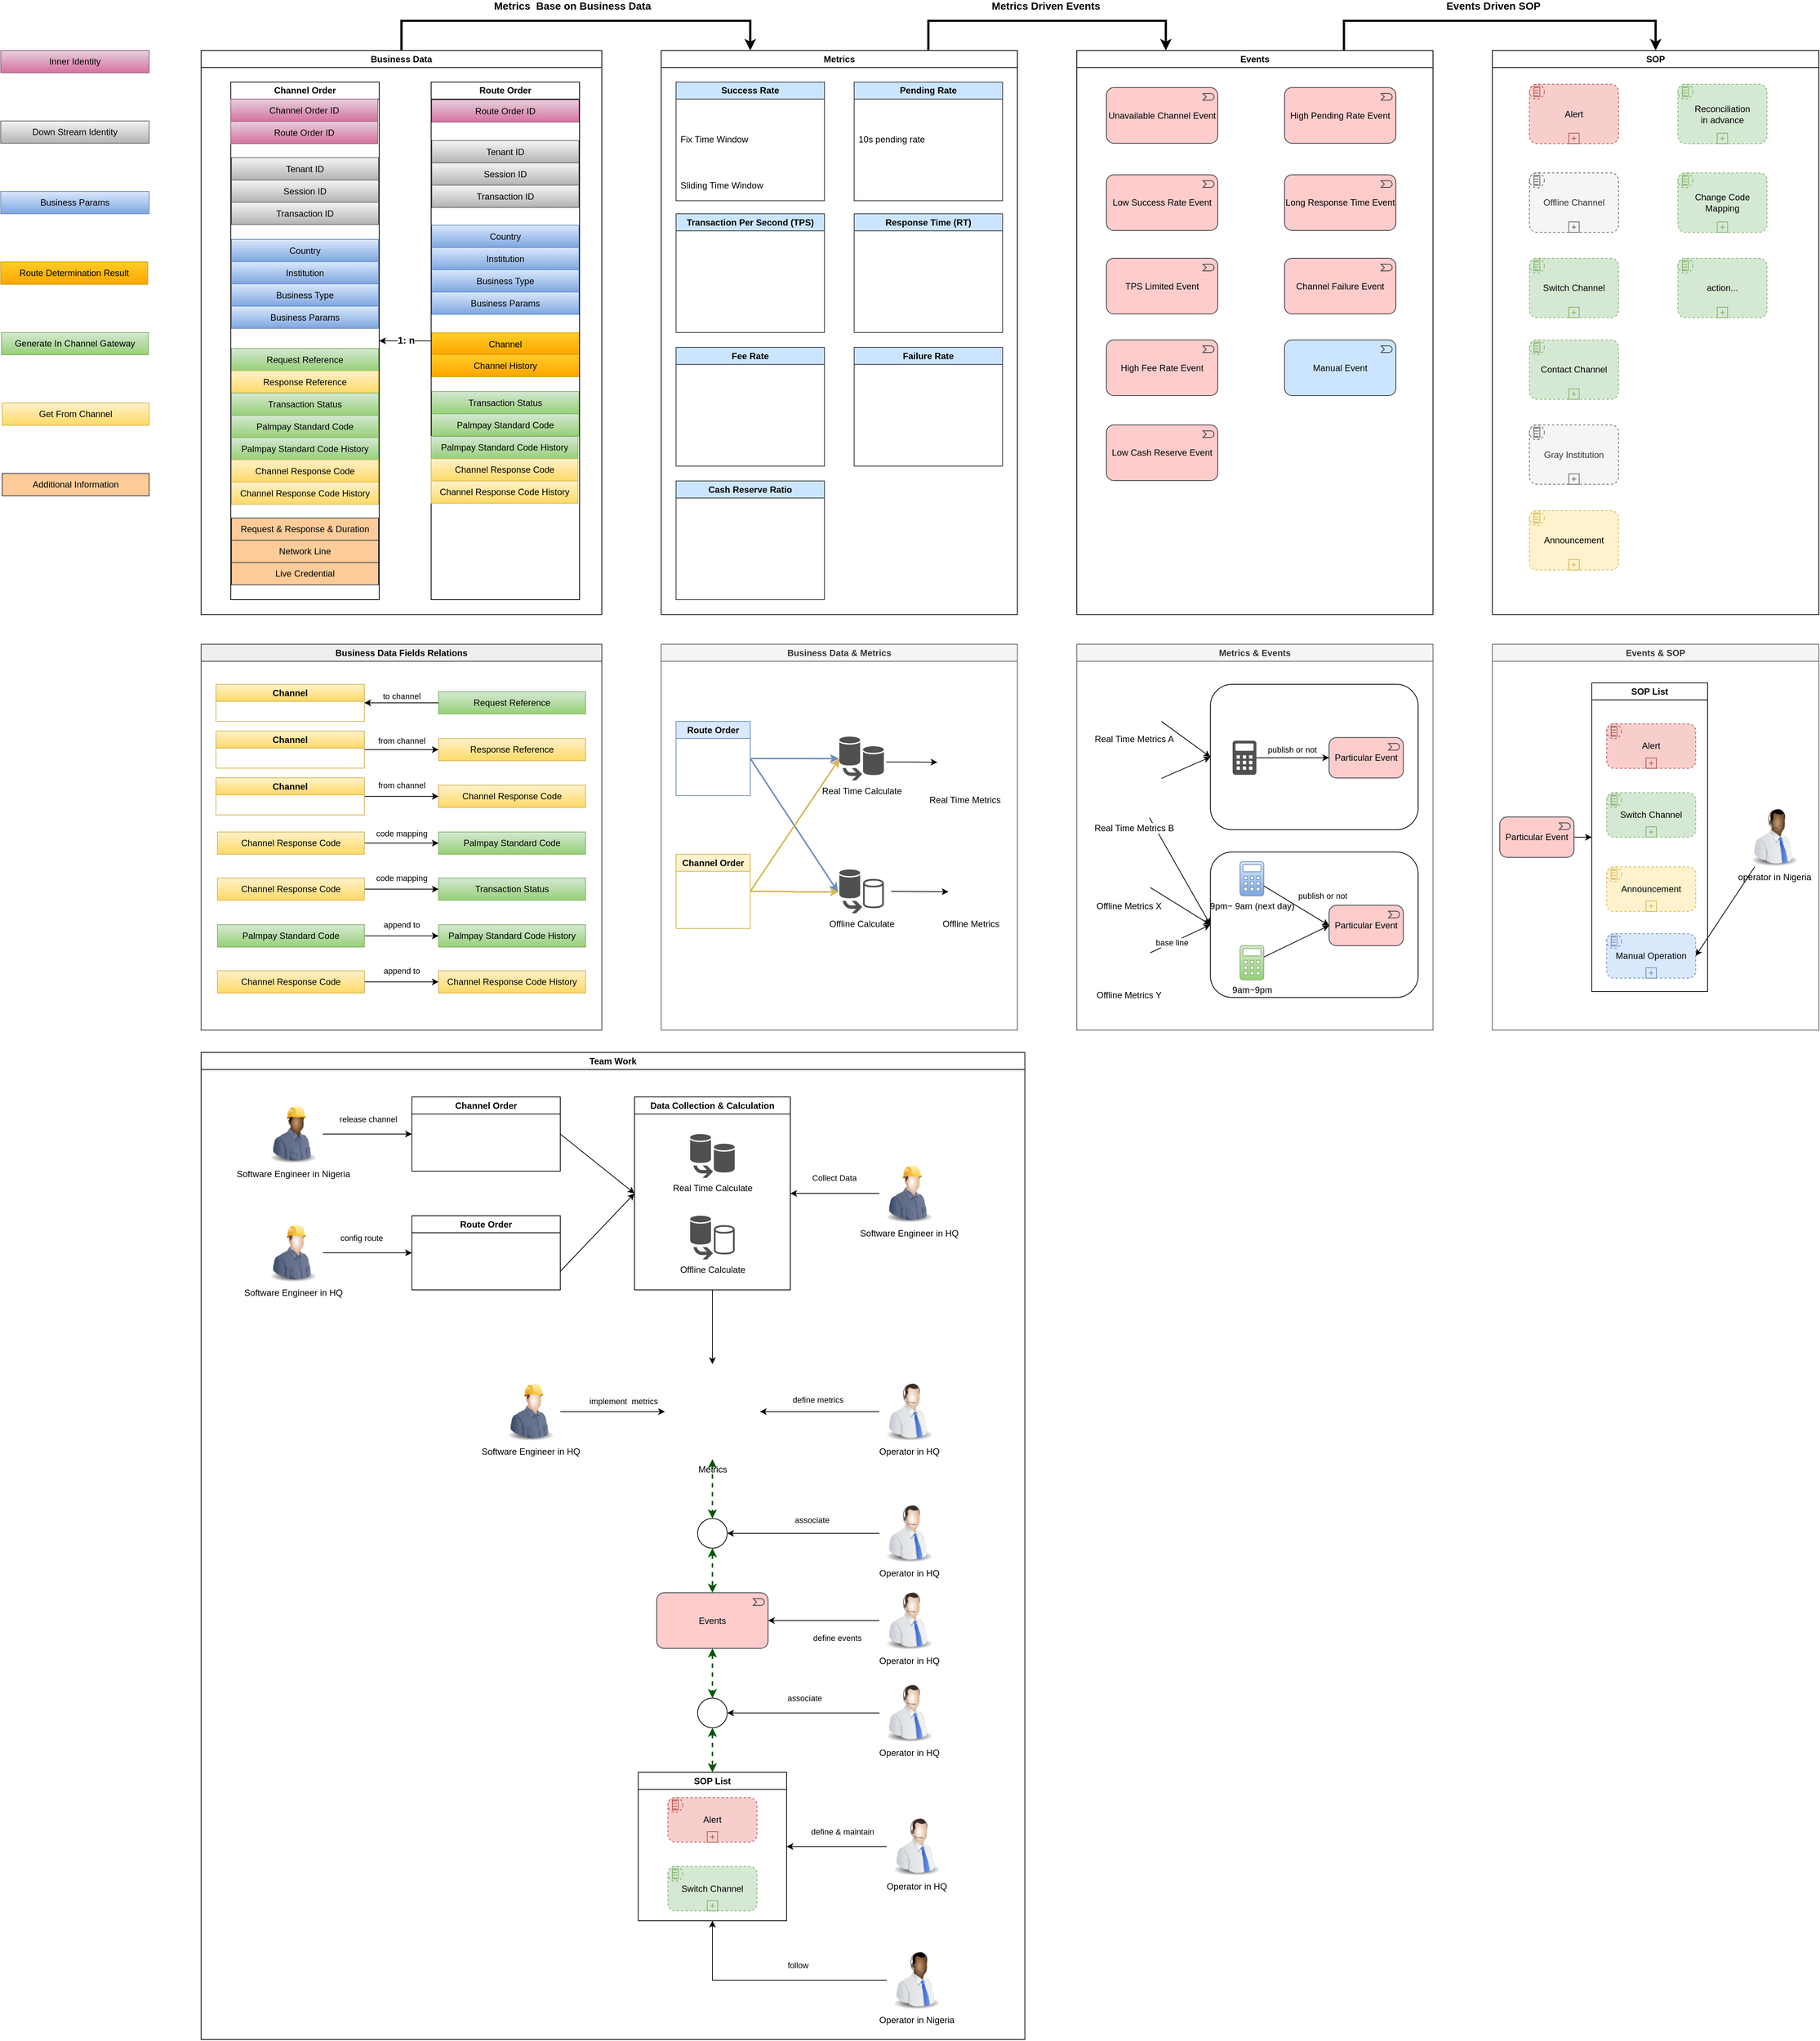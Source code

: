 <mxfile version="22.1.7" type="github">
  <diagram name="Page-1" id="mMLUF2c-9hiYjJC7ud2A">
    <mxGraphModel dx="4412" dy="1975" grid="1" gridSize="10" guides="1" tooltips="1" connect="1" arrows="1" fold="1" page="1" pageScale="1" pageWidth="827" pageHeight="1169" math="0" shadow="0">
      <root>
        <mxCell id="0" />
        <mxCell id="1" parent="0" />
        <mxCell id="2wrgwD4EROoARU3xgVhD-43" value="Down Stream Identity" style="rounded=0;whiteSpace=wrap;html=1;fillColor=#f5f5f5;gradientColor=#b3b3b3;strokeColor=#666666;" vertex="1" parent="1">
          <mxGeometry x="-811" y="175" width="200" height="30" as="geometry" />
        </mxCell>
        <mxCell id="2wrgwD4EROoARU3xgVhD-44" value="Inner Identity" style="rounded=0;whiteSpace=wrap;html=1;fillColor=#e6d0de;gradientColor=#d5739d;strokeColor=#996185;" vertex="1" parent="1">
          <mxGeometry x="-811" y="80" width="200" height="30" as="geometry" />
        </mxCell>
        <mxCell id="2wrgwD4EROoARU3xgVhD-45" value="Business Params" style="rounded=0;whiteSpace=wrap;html=1;fillColor=#dae8fc;gradientColor=#7ea6e0;strokeColor=#6c8ebf;" vertex="1" parent="1">
          <mxGeometry x="-811" y="270" width="200" height="30" as="geometry" />
        </mxCell>
        <mxCell id="2wrgwD4EROoARU3xgVhD-93" style="edgeStyle=orthogonalEdgeStyle;rounded=0;orthogonalLoop=1;jettySize=auto;html=1;entryX=0.25;entryY=0;entryDx=0;entryDy=0;exitX=0.5;exitY=0;exitDx=0;exitDy=0;strokeWidth=3;" edge="1" parent="1" source="2wrgwD4EROoARU3xgVhD-46" target="2wrgwD4EROoARU3xgVhD-91">
          <mxGeometry relative="1" as="geometry">
            <Array as="points">
              <mxPoint x="-271" y="40" />
              <mxPoint x="199" y="40" />
            </Array>
          </mxGeometry>
        </mxCell>
        <mxCell id="2wrgwD4EROoARU3xgVhD-95" value="Metrics&amp;nbsp; Base on Business Data" style="edgeLabel;html=1;align=center;verticalAlign=middle;resizable=0;points=[];fontStyle=1;fontSize=14;" vertex="1" connectable="0" parent="2wrgwD4EROoARU3xgVhD-93">
          <mxGeometry x="-0.052" y="3" relative="1" as="geometry">
            <mxPoint x="9" y="-17" as="offset" />
          </mxGeometry>
        </mxCell>
        <mxCell id="2wrgwD4EROoARU3xgVhD-46" value="Business Data" style="swimlane;whiteSpace=wrap;html=1;" vertex="1" parent="1">
          <mxGeometry x="-541" y="80" width="540" height="760" as="geometry" />
        </mxCell>
        <mxCell id="2wrgwD4EROoARU3xgVhD-4" value="Route Order" style="swimlane;whiteSpace=wrap;html=1;" vertex="1" parent="2wrgwD4EROoARU3xgVhD-46">
          <mxGeometry x="310" y="42.5" width="200" height="697.5" as="geometry" />
        </mxCell>
        <mxCell id="2wrgwD4EROoARU3xgVhD-20" value="Palmpay Standard Code History" style="rounded=0;whiteSpace=wrap;html=1;fillColor=#d5e8d4;gradientColor=#97d077;strokeColor=#82b366;" vertex="1" parent="2wrgwD4EROoARU3xgVhD-4">
          <mxGeometry y="477.5" width="198" height="30" as="geometry" />
        </mxCell>
        <mxCell id="2wrgwD4EROoARU3xgVhD-17" value="Channel Response Code" style="rounded=0;whiteSpace=wrap;html=1;fillColor=#fff2cc;gradientColor=#ffd966;strokeColor=#d6b656;" vertex="1" parent="2wrgwD4EROoARU3xgVhD-4">
          <mxGeometry y="507.5" width="198" height="30" as="geometry" />
        </mxCell>
        <mxCell id="2wrgwD4EROoARU3xgVhD-21" value="Channel Response Code History" style="rounded=0;whiteSpace=wrap;html=1;fillColor=#fff2cc;gradientColor=#ffd966;strokeColor=#d6b656;" vertex="1" parent="2wrgwD4EROoARU3xgVhD-4">
          <mxGeometry y="537.5" width="198" height="30" as="geometry" />
        </mxCell>
        <mxCell id="2wrgwD4EROoARU3xgVhD-37" value="Route Order ID" style="rounded=0;whiteSpace=wrap;html=1;fillColor=#e6d0de;gradientColor=#d5739d;strokeColor=#996185;" vertex="1" parent="2wrgwD4EROoARU3xgVhD-4">
          <mxGeometry x="1" y="24" width="198" height="30" as="geometry" />
        </mxCell>
        <mxCell id="2wrgwD4EROoARU3xgVhD-8" value="Tenant ID" style="rounded=0;whiteSpace=wrap;html=1;fillColor=#f5f5f5;gradientColor=#b3b3b3;strokeColor=#666666;" vertex="1" parent="2wrgwD4EROoARU3xgVhD-4">
          <mxGeometry x="1" y="79" width="198" height="30" as="geometry" />
        </mxCell>
        <mxCell id="2wrgwD4EROoARU3xgVhD-9" value="Session ID" style="rounded=0;whiteSpace=wrap;html=1;fillColor=#f5f5f5;gradientColor=#b3b3b3;strokeColor=#666666;" vertex="1" parent="2wrgwD4EROoARU3xgVhD-4">
          <mxGeometry x="1" y="109" width="198" height="30" as="geometry" />
        </mxCell>
        <mxCell id="2wrgwD4EROoARU3xgVhD-12" value="Transaction ID" style="rounded=0;whiteSpace=wrap;html=1;fillColor=#f5f5f5;gradientColor=#b3b3b3;strokeColor=#666666;" vertex="1" parent="2wrgwD4EROoARU3xgVhD-4">
          <mxGeometry x="1" y="139" width="198" height="30" as="geometry" />
        </mxCell>
        <mxCell id="2wrgwD4EROoARU3xgVhD-10" value="Country" style="rounded=0;whiteSpace=wrap;html=1;fillColor=#dae8fc;gradientColor=#7ea6e0;strokeColor=#6c8ebf;" vertex="1" parent="2wrgwD4EROoARU3xgVhD-4">
          <mxGeometry x="1" y="193" width="198" height="30" as="geometry" />
        </mxCell>
        <mxCell id="2wrgwD4EROoARU3xgVhD-11" value="Institution" style="rounded=0;whiteSpace=wrap;html=1;fillColor=#dae8fc;gradientColor=#7ea6e0;strokeColor=#6c8ebf;" vertex="1" parent="2wrgwD4EROoARU3xgVhD-4">
          <mxGeometry x="1" y="223" width="198" height="30" as="geometry" />
        </mxCell>
        <mxCell id="2wrgwD4EROoARU3xgVhD-13" value="Business Type" style="rounded=0;whiteSpace=wrap;html=1;fillColor=#dae8fc;gradientColor=#7ea6e0;strokeColor=#6c8ebf;" vertex="1" parent="2wrgwD4EROoARU3xgVhD-4">
          <mxGeometry x="1" y="253" width="198" height="30" as="geometry" />
        </mxCell>
        <mxCell id="2wrgwD4EROoARU3xgVhD-28" value="Business Params" style="rounded=0;whiteSpace=wrap;html=1;fillColor=#dae8fc;gradientColor=#7ea6e0;strokeColor=#6c8ebf;" vertex="1" parent="2wrgwD4EROoARU3xgVhD-4">
          <mxGeometry x="1" y="283" width="198" height="30" as="geometry" />
        </mxCell>
        <mxCell id="2wrgwD4EROoARU3xgVhD-14" value="Channel" style="rounded=0;whiteSpace=wrap;html=1;fillColor=#ffcd28;gradientColor=#ffa500;strokeColor=#d79b00;" vertex="1" parent="2wrgwD4EROoARU3xgVhD-4">
          <mxGeometry x="1" y="338" width="198" height="30" as="geometry" />
        </mxCell>
        <mxCell id="2wrgwD4EROoARU3xgVhD-18" value="Channel History" style="rounded=0;whiteSpace=wrap;html=1;fillColor=#ffcd28;gradientColor=#ffa500;strokeColor=#d79b00;" vertex="1" parent="2wrgwD4EROoARU3xgVhD-4">
          <mxGeometry x="1" y="367" width="198" height="30" as="geometry" />
        </mxCell>
        <mxCell id="2wrgwD4EROoARU3xgVhD-15" value="Transaction Status" style="rounded=0;whiteSpace=wrap;html=1;fillColor=#d5e8d4;gradientColor=#97d077;strokeColor=#82b366;" vertex="1" parent="2wrgwD4EROoARU3xgVhD-4">
          <mxGeometry x="1" y="417" width="198" height="30" as="geometry" />
        </mxCell>
        <mxCell id="2wrgwD4EROoARU3xgVhD-16" value="Palmpay Standard Code" style="rounded=0;whiteSpace=wrap;html=1;fillColor=#d5e8d4;gradientColor=#97d077;strokeColor=#82b366;" vertex="1" parent="2wrgwD4EROoARU3xgVhD-4">
          <mxGeometry x="1" y="447" width="198" height="30" as="geometry" />
        </mxCell>
        <mxCell id="2wrgwD4EROoARU3xgVhD-5" value="Channel Order" style="swimlane;whiteSpace=wrap;html=1;" vertex="1" parent="2wrgwD4EROoARU3xgVhD-46">
          <mxGeometry x="40" y="42.5" width="200" height="697.5" as="geometry" />
        </mxCell>
        <mxCell id="2wrgwD4EROoARU3xgVhD-38" value="Channel Order ID" style="rounded=0;whiteSpace=wrap;html=1;fillColor=#e6d0de;gradientColor=#d5739d;strokeColor=#996185;" vertex="1" parent="2wrgwD4EROoARU3xgVhD-5">
          <mxGeometry y="23" width="198" height="30" as="geometry" />
        </mxCell>
        <mxCell id="2wrgwD4EROoARU3xgVhD-40" value="Route Order ID" style="rounded=0;whiteSpace=wrap;html=1;fillColor=#e6d0de;gradientColor=#d5739d;strokeColor=#996185;" vertex="1" parent="2wrgwD4EROoARU3xgVhD-5">
          <mxGeometry y="53" width="198" height="30" as="geometry" />
        </mxCell>
        <mxCell id="2wrgwD4EROoARU3xgVhD-22" value="Tenant ID" style="rounded=0;whiteSpace=wrap;html=1;fillColor=#f5f5f5;gradientColor=#b3b3b3;strokeColor=#666666;" vertex="1" parent="2wrgwD4EROoARU3xgVhD-5">
          <mxGeometry x="1" y="102" width="198" height="30" as="geometry" />
        </mxCell>
        <mxCell id="2wrgwD4EROoARU3xgVhD-23" value="Session ID" style="rounded=0;whiteSpace=wrap;html=1;fillColor=#f5f5f5;gradientColor=#b3b3b3;strokeColor=#666666;" vertex="1" parent="2wrgwD4EROoARU3xgVhD-5">
          <mxGeometry x="1" y="132" width="198" height="30" as="geometry" />
        </mxCell>
        <mxCell id="2wrgwD4EROoARU3xgVhD-26" value="Transaction ID" style="rounded=0;whiteSpace=wrap;html=1;fillColor=#f5f5f5;gradientColor=#b3b3b3;strokeColor=#666666;" vertex="1" parent="2wrgwD4EROoARU3xgVhD-5">
          <mxGeometry x="1" y="162" width="198" height="30" as="geometry" />
        </mxCell>
        <mxCell id="2wrgwD4EROoARU3xgVhD-24" value="Country" style="rounded=0;whiteSpace=wrap;html=1;fillColor=#dae8fc;gradientColor=#7ea6e0;strokeColor=#6c8ebf;" vertex="1" parent="2wrgwD4EROoARU3xgVhD-5">
          <mxGeometry x="1" y="212" width="198" height="30" as="geometry" />
        </mxCell>
        <mxCell id="2wrgwD4EROoARU3xgVhD-25" value="Institution" style="rounded=0;whiteSpace=wrap;html=1;fillColor=#dae8fc;gradientColor=#7ea6e0;strokeColor=#6c8ebf;" vertex="1" parent="2wrgwD4EROoARU3xgVhD-5">
          <mxGeometry x="1" y="242" width="198" height="30" as="geometry" />
        </mxCell>
        <mxCell id="2wrgwD4EROoARU3xgVhD-27" value="Business Type" style="rounded=0;whiteSpace=wrap;html=1;fillColor=#dae8fc;gradientColor=#7ea6e0;strokeColor=#6c8ebf;" vertex="1" parent="2wrgwD4EROoARU3xgVhD-5">
          <mxGeometry x="1" y="272" width="198" height="30" as="geometry" />
        </mxCell>
        <mxCell id="2wrgwD4EROoARU3xgVhD-36" value="Business Params" style="rounded=0;whiteSpace=wrap;html=1;fillColor=#dae8fc;gradientColor=#7ea6e0;strokeColor=#6c8ebf;" vertex="1" parent="2wrgwD4EROoARU3xgVhD-5">
          <mxGeometry x="1" y="302" width="198" height="30" as="geometry" />
        </mxCell>
        <mxCell id="2wrgwD4EROoARU3xgVhD-41" value="Request Reference" style="rounded=0;whiteSpace=wrap;html=1;fillColor=#d5e8d4;gradientColor=#97d077;strokeColor=#82b366;" vertex="1" parent="2wrgwD4EROoARU3xgVhD-5">
          <mxGeometry x="1" y="359" width="198" height="30" as="geometry" />
        </mxCell>
        <mxCell id="2wrgwD4EROoARU3xgVhD-42" value="Response Reference" style="rounded=0;whiteSpace=wrap;html=1;fillColor=#fff2cc;gradientColor=#ffd966;strokeColor=#d6b656;" vertex="1" parent="2wrgwD4EROoARU3xgVhD-5">
          <mxGeometry x="1" y="389" width="198" height="30" as="geometry" />
        </mxCell>
        <mxCell id="2wrgwD4EROoARU3xgVhD-32" value="Transaction Status" style="rounded=0;whiteSpace=wrap;html=1;fillColor=#d5e8d4;gradientColor=#97d077;strokeColor=#82b366;" vertex="1" parent="2wrgwD4EROoARU3xgVhD-5">
          <mxGeometry x="1" y="419" width="198" height="30" as="geometry" />
        </mxCell>
        <mxCell id="2wrgwD4EROoARU3xgVhD-33" value="Palmpay Standard Code" style="rounded=0;whiteSpace=wrap;html=1;fillColor=#d5e8d4;gradientColor=#97d077;strokeColor=#82b366;" vertex="1" parent="2wrgwD4EROoARU3xgVhD-5">
          <mxGeometry x="1" y="449" width="198" height="30" as="geometry" />
        </mxCell>
        <mxCell id="2wrgwD4EROoARU3xgVhD-87" value="Palmpay Standard Code History" style="rounded=0;whiteSpace=wrap;html=1;fillColor=#d5e8d4;gradientColor=#97d077;strokeColor=#82b366;" vertex="1" parent="2wrgwD4EROoARU3xgVhD-5">
          <mxGeometry x="1" y="479" width="198" height="30" as="geometry" />
        </mxCell>
        <mxCell id="2wrgwD4EROoARU3xgVhD-34" value="Channel Response Code" style="rounded=0;whiteSpace=wrap;html=1;fillColor=#fff2cc;gradientColor=#ffd966;strokeColor=#d6b656;" vertex="1" parent="2wrgwD4EROoARU3xgVhD-5">
          <mxGeometry x="1" y="509" width="198" height="30" as="geometry" />
        </mxCell>
        <mxCell id="2wrgwD4EROoARU3xgVhD-31" value="Channel Response Code History" style="rounded=0;whiteSpace=wrap;html=1;fillColor=#fff2cc;gradientColor=#ffd966;strokeColor=#d6b656;" vertex="1" parent="2wrgwD4EROoARU3xgVhD-5">
          <mxGeometry x="1" y="539" width="198" height="30" as="geometry" />
        </mxCell>
        <mxCell id="2wrgwD4EROoARU3xgVhD-118" value="Request &amp;amp; Response &amp;amp; Duration" style="rounded=0;whiteSpace=wrap;html=1;fillColor=#ffcc99;strokeColor=#36393d;" vertex="1" parent="2wrgwD4EROoARU3xgVhD-5">
          <mxGeometry x="1" y="587.5" width="198" height="30" as="geometry" />
        </mxCell>
        <mxCell id="2wrgwD4EROoARU3xgVhD-119" value="Network Line" style="rounded=0;whiteSpace=wrap;html=1;fillColor=#ffcc99;strokeColor=#36393d;" vertex="1" parent="2wrgwD4EROoARU3xgVhD-5">
          <mxGeometry x="1" y="617.5" width="198" height="30" as="geometry" />
        </mxCell>
        <mxCell id="2wrgwD4EROoARU3xgVhD-139" value="Live Credential" style="rounded=0;whiteSpace=wrap;html=1;fillColor=#ffcc99;strokeColor=#36393d;" vertex="1" parent="2wrgwD4EROoARU3xgVhD-5">
          <mxGeometry x="1" y="647.5" width="198" height="30" as="geometry" />
        </mxCell>
        <mxCell id="2wrgwD4EROoARU3xgVhD-6" style="edgeStyle=orthogonalEdgeStyle;rounded=0;orthogonalLoop=1;jettySize=auto;html=1;entryX=1;entryY=0.5;entryDx=0;entryDy=0;" edge="1" parent="2wrgwD4EROoARU3xgVhD-46" source="2wrgwD4EROoARU3xgVhD-4" target="2wrgwD4EROoARU3xgVhD-5">
          <mxGeometry relative="1" as="geometry" />
        </mxCell>
        <mxCell id="2wrgwD4EROoARU3xgVhD-7" value="1: n" style="edgeLabel;html=1;align=center;verticalAlign=middle;resizable=0;points=[];fontStyle=1;fontSize=13;" vertex="1" connectable="0" parent="2wrgwD4EROoARU3xgVhD-6">
          <mxGeometry x="-0.032" y="-2" relative="1" as="geometry">
            <mxPoint as="offset" />
          </mxGeometry>
        </mxCell>
        <mxCell id="2wrgwD4EROoARU3xgVhD-85" value="Business Data Fields Relations" style="swimlane;whiteSpace=wrap;html=1;fillColor=#eeeeee;strokeColor=#36393d;" vertex="1" parent="1">
          <mxGeometry x="-541" y="880" width="540" height="520" as="geometry" />
        </mxCell>
        <mxCell id="2wrgwD4EROoARU3xgVhD-53" value="Palmpay Standard Code History" style="rounded=0;whiteSpace=wrap;html=1;fillColor=#d5e8d4;gradientColor=#97d077;strokeColor=#82b366;" vertex="1" parent="2wrgwD4EROoARU3xgVhD-85">
          <mxGeometry x="320" y="378" width="198" height="30" as="geometry" />
        </mxCell>
        <mxCell id="2wrgwD4EROoARU3xgVhD-55" value="Channel Response Code History" style="rounded=0;whiteSpace=wrap;html=1;fillColor=#fff2cc;gradientColor=#ffd966;strokeColor=#d6b656;" vertex="1" parent="2wrgwD4EROoARU3xgVhD-85">
          <mxGeometry x="320" y="440" width="198" height="30" as="geometry" />
        </mxCell>
        <mxCell id="2wrgwD4EROoARU3xgVhD-56" value="Transaction Status" style="rounded=0;whiteSpace=wrap;html=1;fillColor=#d5e8d4;gradientColor=#97d077;strokeColor=#82b366;" vertex="1" parent="2wrgwD4EROoARU3xgVhD-85">
          <mxGeometry x="320" y="315" width="198" height="30" as="geometry" />
        </mxCell>
        <mxCell id="2wrgwD4EROoARU3xgVhD-57" value="Palmpay Standard Code" style="rounded=0;whiteSpace=wrap;html=1;fillColor=#d5e8d4;gradientColor=#97d077;strokeColor=#82b366;" vertex="1" parent="2wrgwD4EROoARU3xgVhD-85">
          <mxGeometry x="320" y="253" width="198" height="30" as="geometry" />
        </mxCell>
        <mxCell id="2wrgwD4EROoARU3xgVhD-58" value="Channel Response Code" style="rounded=0;whiteSpace=wrap;html=1;fillColor=#fff2cc;gradientColor=#ffd966;strokeColor=#d6b656;" vertex="1" parent="2wrgwD4EROoARU3xgVhD-85">
          <mxGeometry x="320" y="190" width="198" height="30" as="geometry" />
        </mxCell>
        <mxCell id="2wrgwD4EROoARU3xgVhD-59" value="Request Reference" style="rounded=0;whiteSpace=wrap;html=1;fillColor=#d5e8d4;gradientColor=#97d077;strokeColor=#82b366;" vertex="1" parent="2wrgwD4EROoARU3xgVhD-85">
          <mxGeometry x="320" y="64" width="198" height="30" as="geometry" />
        </mxCell>
        <mxCell id="2wrgwD4EROoARU3xgVhD-60" value="Response Reference" style="rounded=0;whiteSpace=wrap;html=1;fillColor=#fff2cc;gradientColor=#ffd966;strokeColor=#d6b656;" vertex="1" parent="2wrgwD4EROoARU3xgVhD-85">
          <mxGeometry x="320" y="127" width="198" height="30" as="geometry" />
        </mxCell>
        <mxCell id="2wrgwD4EROoARU3xgVhD-61" value="Channel" style="swimlane;whiteSpace=wrap;html=1;fillColor=#fff2cc;gradientColor=#ffd966;strokeColor=#d6b656;" vertex="1" parent="2wrgwD4EROoARU3xgVhD-85">
          <mxGeometry x="20" y="54" width="200" height="50" as="geometry" />
        </mxCell>
        <mxCell id="2wrgwD4EROoARU3xgVhD-62" style="edgeStyle=orthogonalEdgeStyle;rounded=0;orthogonalLoop=1;jettySize=auto;html=1;entryX=1;entryY=0.5;entryDx=0;entryDy=0;" edge="1" parent="2wrgwD4EROoARU3xgVhD-85" source="2wrgwD4EROoARU3xgVhD-59" target="2wrgwD4EROoARU3xgVhD-61">
          <mxGeometry relative="1" as="geometry" />
        </mxCell>
        <mxCell id="2wrgwD4EROoARU3xgVhD-67" value="to channel" style="edgeLabel;html=1;align=center;verticalAlign=middle;resizable=0;points=[];" vertex="1" connectable="0" parent="2wrgwD4EROoARU3xgVhD-62">
          <mxGeometry x="0.199" y="-1" relative="1" as="geometry">
            <mxPoint x="10" y="-8" as="offset" />
          </mxGeometry>
        </mxCell>
        <mxCell id="2wrgwD4EROoARU3xgVhD-64" style="edgeStyle=orthogonalEdgeStyle;rounded=0;orthogonalLoop=1;jettySize=auto;html=1;entryX=0;entryY=0.5;entryDx=0;entryDy=0;" edge="1" parent="2wrgwD4EROoARU3xgVhD-85" source="2wrgwD4EROoARU3xgVhD-63" target="2wrgwD4EROoARU3xgVhD-60">
          <mxGeometry relative="1" as="geometry" />
        </mxCell>
        <mxCell id="2wrgwD4EROoARU3xgVhD-68" value="from channel" style="edgeLabel;html=1;align=center;verticalAlign=middle;resizable=0;points=[];" vertex="1" connectable="0" parent="2wrgwD4EROoARU3xgVhD-64">
          <mxGeometry x="-0.221" y="-2" relative="1" as="geometry">
            <mxPoint x="11" y="-14" as="offset" />
          </mxGeometry>
        </mxCell>
        <mxCell id="2wrgwD4EROoARU3xgVhD-63" value="Channel" style="swimlane;whiteSpace=wrap;html=1;fillColor=#fff2cc;gradientColor=#ffd966;strokeColor=#d6b656;" vertex="1" parent="2wrgwD4EROoARU3xgVhD-85">
          <mxGeometry x="20" y="117" width="200" height="50" as="geometry" />
        </mxCell>
        <mxCell id="2wrgwD4EROoARU3xgVhD-66" style="edgeStyle=orthogonalEdgeStyle;rounded=0;orthogonalLoop=1;jettySize=auto;html=1;entryX=0;entryY=0.5;entryDx=0;entryDy=0;" edge="1" parent="2wrgwD4EROoARU3xgVhD-85" source="2wrgwD4EROoARU3xgVhD-65" target="2wrgwD4EROoARU3xgVhD-58">
          <mxGeometry relative="1" as="geometry" />
        </mxCell>
        <mxCell id="2wrgwD4EROoARU3xgVhD-72" value="from channel" style="edgeLabel;html=1;align=center;verticalAlign=middle;resizable=0;points=[];" vertex="1" connectable="0" parent="2wrgwD4EROoARU3xgVhD-66">
          <mxGeometry x="-0.243" y="1" relative="1" as="geometry">
            <mxPoint x="12" y="-14" as="offset" />
          </mxGeometry>
        </mxCell>
        <mxCell id="2wrgwD4EROoARU3xgVhD-65" value="Channel" style="swimlane;whiteSpace=wrap;html=1;fillColor=#fff2cc;gradientColor=#ffd966;strokeColor=#d6b656;" vertex="1" parent="2wrgwD4EROoARU3xgVhD-85">
          <mxGeometry x="20" y="180" width="200" height="50" as="geometry" />
        </mxCell>
        <mxCell id="2wrgwD4EROoARU3xgVhD-70" style="edgeStyle=orthogonalEdgeStyle;rounded=0;orthogonalLoop=1;jettySize=auto;html=1;entryX=0;entryY=0.5;entryDx=0;entryDy=0;" edge="1" parent="2wrgwD4EROoARU3xgVhD-85" source="2wrgwD4EROoARU3xgVhD-69" target="2wrgwD4EROoARU3xgVhD-57">
          <mxGeometry relative="1" as="geometry" />
        </mxCell>
        <mxCell id="2wrgwD4EROoARU3xgVhD-71" value="code mapping" style="edgeLabel;html=1;align=center;verticalAlign=middle;resizable=0;points=[];" vertex="1" connectable="0" parent="2wrgwD4EROoARU3xgVhD-70">
          <mxGeometry x="-0.199" y="-1" relative="1" as="geometry">
            <mxPoint x="10" y="-14" as="offset" />
          </mxGeometry>
        </mxCell>
        <mxCell id="2wrgwD4EROoARU3xgVhD-69" value="Channel Response Code" style="rounded=0;whiteSpace=wrap;html=1;fillColor=#fff2cc;gradientColor=#ffd966;strokeColor=#d6b656;" vertex="1" parent="2wrgwD4EROoARU3xgVhD-85">
          <mxGeometry x="22" y="253" width="198" height="30" as="geometry" />
        </mxCell>
        <mxCell id="2wrgwD4EROoARU3xgVhD-74" style="edgeStyle=orthogonalEdgeStyle;rounded=0;orthogonalLoop=1;jettySize=auto;html=1;entryX=0;entryY=0.5;entryDx=0;entryDy=0;" edge="1" parent="2wrgwD4EROoARU3xgVhD-85" source="2wrgwD4EROoARU3xgVhD-73" target="2wrgwD4EROoARU3xgVhD-56">
          <mxGeometry relative="1" as="geometry" />
        </mxCell>
        <mxCell id="2wrgwD4EROoARU3xgVhD-75" value="code mapping" style="edgeLabel;html=1;align=center;verticalAlign=middle;resizable=0;points=[];" vertex="1" connectable="0" parent="2wrgwD4EROoARU3xgVhD-74">
          <mxGeometry x="-0.166" y="2" relative="1" as="geometry">
            <mxPoint x="8" y="-13" as="offset" />
          </mxGeometry>
        </mxCell>
        <mxCell id="2wrgwD4EROoARU3xgVhD-73" value="Channel Response Code" style="rounded=0;whiteSpace=wrap;html=1;fillColor=#fff2cc;gradientColor=#ffd966;strokeColor=#d6b656;" vertex="1" parent="2wrgwD4EROoARU3xgVhD-85">
          <mxGeometry x="22" y="315" width="198" height="30" as="geometry" />
        </mxCell>
        <mxCell id="2wrgwD4EROoARU3xgVhD-77" style="edgeStyle=orthogonalEdgeStyle;rounded=0;orthogonalLoop=1;jettySize=auto;html=1;entryX=0;entryY=0.5;entryDx=0;entryDy=0;" edge="1" parent="2wrgwD4EROoARU3xgVhD-85" source="2wrgwD4EROoARU3xgVhD-76" target="2wrgwD4EROoARU3xgVhD-53">
          <mxGeometry relative="1" as="geometry" />
        </mxCell>
        <mxCell id="2wrgwD4EROoARU3xgVhD-78" value="append to" style="edgeLabel;html=1;align=center;verticalAlign=middle;resizable=0;points=[];" vertex="1" connectable="0" parent="2wrgwD4EROoARU3xgVhD-77">
          <mxGeometry x="-0.221" y="-1" relative="1" as="geometry">
            <mxPoint x="11" y="-16" as="offset" />
          </mxGeometry>
        </mxCell>
        <mxCell id="2wrgwD4EROoARU3xgVhD-76" value="Palmpay Standard Code" style="rounded=0;whiteSpace=wrap;html=1;fillColor=#d5e8d4;gradientColor=#97d077;strokeColor=#82b366;" vertex="1" parent="2wrgwD4EROoARU3xgVhD-85">
          <mxGeometry x="22" y="378" width="198" height="30" as="geometry" />
        </mxCell>
        <mxCell id="2wrgwD4EROoARU3xgVhD-83" style="edgeStyle=orthogonalEdgeStyle;rounded=0;orthogonalLoop=1;jettySize=auto;html=1;entryX=0;entryY=0.5;entryDx=0;entryDy=0;" edge="1" parent="2wrgwD4EROoARU3xgVhD-85" source="2wrgwD4EROoARU3xgVhD-82" target="2wrgwD4EROoARU3xgVhD-55">
          <mxGeometry relative="1" as="geometry" />
        </mxCell>
        <mxCell id="2wrgwD4EROoARU3xgVhD-84" value="append to" style="edgeLabel;html=1;align=center;verticalAlign=middle;resizable=0;points=[];" vertex="1" connectable="0" parent="2wrgwD4EROoARU3xgVhD-83">
          <mxGeometry x="-0.199" y="3" relative="1" as="geometry">
            <mxPoint x="10" y="-12" as="offset" />
          </mxGeometry>
        </mxCell>
        <mxCell id="2wrgwD4EROoARU3xgVhD-82" value="Channel Response Code" style="rounded=0;whiteSpace=wrap;html=1;fillColor=#fff2cc;gradientColor=#ffd966;strokeColor=#d6b656;" vertex="1" parent="2wrgwD4EROoARU3xgVhD-85">
          <mxGeometry x="22" y="440" width="198" height="30" as="geometry" />
        </mxCell>
        <mxCell id="2wrgwD4EROoARU3xgVhD-86" value="Route Determination Result" style="rounded=0;whiteSpace=wrap;html=1;fillColor=#ffcd28;gradientColor=#ffa500;strokeColor=#d79b00;" vertex="1" parent="1">
          <mxGeometry x="-811" y="365" width="198" height="30" as="geometry" />
        </mxCell>
        <mxCell id="2wrgwD4EROoARU3xgVhD-89" value="Generate In Channel Gateway" style="rounded=0;whiteSpace=wrap;html=1;fillColor=#d5e8d4;gradientColor=#97d077;strokeColor=#82b366;" vertex="1" parent="1">
          <mxGeometry x="-810" y="460" width="198" height="30" as="geometry" />
        </mxCell>
        <mxCell id="2wrgwD4EROoARU3xgVhD-90" value="Get From Channel" style="rounded=0;whiteSpace=wrap;html=1;fillColor=#fff2cc;gradientColor=#ffd966;strokeColor=#d6b656;" vertex="1" parent="1">
          <mxGeometry x="-809" y="555" width="198" height="30" as="geometry" />
        </mxCell>
        <mxCell id="2wrgwD4EROoARU3xgVhD-94" style="edgeStyle=orthogonalEdgeStyle;rounded=0;orthogonalLoop=1;jettySize=auto;html=1;entryX=0.25;entryY=0;entryDx=0;entryDy=0;exitX=0.75;exitY=0;exitDx=0;exitDy=0;strokeWidth=3;" edge="1" parent="1" source="2wrgwD4EROoARU3xgVhD-91" target="2wrgwD4EROoARU3xgVhD-92">
          <mxGeometry relative="1" as="geometry">
            <Array as="points">
              <mxPoint x="439" y="40" />
              <mxPoint x="759" y="40" />
            </Array>
          </mxGeometry>
        </mxCell>
        <mxCell id="2wrgwD4EROoARU3xgVhD-96" value="Metrics Driven Events" style="edgeLabel;html=1;align=center;verticalAlign=middle;resizable=0;points=[];fontStyle=1;fontSize=14;" vertex="1" connectable="0" parent="2wrgwD4EROoARU3xgVhD-94">
          <mxGeometry x="-0.013" y="4" relative="1" as="geometry">
            <mxPoint y="-16" as="offset" />
          </mxGeometry>
        </mxCell>
        <mxCell id="2wrgwD4EROoARU3xgVhD-91" value="Metrics" style="swimlane;whiteSpace=wrap;html=1;" vertex="1" parent="1">
          <mxGeometry x="79" y="80" width="480" height="760" as="geometry" />
        </mxCell>
        <mxCell id="2wrgwD4EROoARU3xgVhD-97" value="Success Rate" style="swimlane;whiteSpace=wrap;html=1;fillColor=#cce5ff;strokeColor=#36393d;" vertex="1" parent="2wrgwD4EROoARU3xgVhD-91">
          <mxGeometry x="20" y="42.5" width="200" height="160" as="geometry" />
        </mxCell>
        <mxCell id="2wrgwD4EROoARU3xgVhD-199" value="Fix Time Window" style="shape=image;html=1;verticalAlign=top;verticalLabelPosition=bottom;labelBackgroundColor=#ffffff;imageAspect=0;aspect=fixed;image=https://cdn4.iconfinder.com/data/icons/48-bubbles/48/48.Dashboard-128.png;align=left;" vertex="1" parent="2wrgwD4EROoARU3xgVhD-97">
          <mxGeometry x="4" y="27.5" width="36" height="36" as="geometry" />
        </mxCell>
        <mxCell id="2wrgwD4EROoARU3xgVhD-201" value="Sliding Time Window" style="shape=image;html=1;verticalAlign=top;verticalLabelPosition=bottom;labelBackgroundColor=#ffffff;imageAspect=0;aspect=fixed;image=https://cdn4.iconfinder.com/data/icons/48-bubbles/48/48.Dashboard-128.png;align=left;" vertex="1" parent="2wrgwD4EROoARU3xgVhD-97">
          <mxGeometry x="4" y="89" width="36" height="36" as="geometry" />
        </mxCell>
        <mxCell id="2wrgwD4EROoARU3xgVhD-98" value="Pending Rate" style="swimlane;whiteSpace=wrap;html=1;fillColor=#cce5ff;strokeColor=#36393d;" vertex="1" parent="2wrgwD4EROoARU3xgVhD-91">
          <mxGeometry x="260" y="42.5" width="200" height="160" as="geometry" />
        </mxCell>
        <mxCell id="2wrgwD4EROoARU3xgVhD-198" value="10s pending rate" style="shape=image;html=1;verticalAlign=top;verticalLabelPosition=bottom;labelBackgroundColor=#ffffff;imageAspect=0;aspect=fixed;image=https://cdn4.iconfinder.com/data/icons/48-bubbles/48/48.Dashboard-128.png;align=left;" vertex="1" parent="2wrgwD4EROoARU3xgVhD-98">
          <mxGeometry x="4" y="27.5" width="36" height="36" as="geometry" />
        </mxCell>
        <mxCell id="2wrgwD4EROoARU3xgVhD-99" value="Transaction Per Second (TPS)" style="swimlane;whiteSpace=wrap;html=1;fillColor=#cce5ff;strokeColor=#36393d;" vertex="1" parent="2wrgwD4EROoARU3xgVhD-91">
          <mxGeometry x="20" y="220" width="200" height="160" as="geometry" />
        </mxCell>
        <mxCell id="2wrgwD4EROoARU3xgVhD-100" value="Response Time (RT)" style="swimlane;whiteSpace=wrap;html=1;fillColor=#cce5ff;strokeColor=#36393d;" vertex="1" parent="2wrgwD4EROoARU3xgVhD-91">
          <mxGeometry x="260" y="220" width="200" height="160" as="geometry" />
        </mxCell>
        <mxCell id="2wrgwD4EROoARU3xgVhD-141" value="Fee Rate" style="swimlane;whiteSpace=wrap;html=1;fillColor=#cce5ff;strokeColor=#36393d;" vertex="1" parent="2wrgwD4EROoARU3xgVhD-91">
          <mxGeometry x="20" y="400" width="200" height="160" as="geometry" />
        </mxCell>
        <mxCell id="2wrgwD4EROoARU3xgVhD-142" value="Failure Rate" style="swimlane;whiteSpace=wrap;html=1;fillColor=#cce5ff;strokeColor=#36393d;" vertex="1" parent="2wrgwD4EROoARU3xgVhD-91">
          <mxGeometry x="260" y="400" width="200" height="160" as="geometry" />
        </mxCell>
        <mxCell id="2wrgwD4EROoARU3xgVhD-143" value="Cash Reserve Ratio" style="swimlane;whiteSpace=wrap;html=1;fillColor=#cce5ff;strokeColor=#36393d;" vertex="1" parent="2wrgwD4EROoARU3xgVhD-91">
          <mxGeometry x="20" y="580" width="200" height="160" as="geometry" />
        </mxCell>
        <mxCell id="2wrgwD4EROoARU3xgVhD-159" style="edgeStyle=orthogonalEdgeStyle;rounded=0;orthogonalLoop=1;jettySize=auto;html=1;entryX=0.5;entryY=0;entryDx=0;entryDy=0;exitX=0.75;exitY=0;exitDx=0;exitDy=0;strokeWidth=3;" edge="1" parent="1" source="2wrgwD4EROoARU3xgVhD-92" target="2wrgwD4EROoARU3xgVhD-147">
          <mxGeometry relative="1" as="geometry">
            <Array as="points">
              <mxPoint x="999" y="40" />
              <mxPoint x="1419" y="40" />
            </Array>
          </mxGeometry>
        </mxCell>
        <mxCell id="2wrgwD4EROoARU3xgVhD-176" value="Events Driven SOP" style="edgeLabel;html=1;align=center;verticalAlign=middle;resizable=0;points=[];fontStyle=1;fontSize=14;" vertex="1" connectable="0" parent="2wrgwD4EROoARU3xgVhD-159">
          <mxGeometry x="-0.098" y="3" relative="1" as="geometry">
            <mxPoint x="15" y="-17" as="offset" />
          </mxGeometry>
        </mxCell>
        <mxCell id="2wrgwD4EROoARU3xgVhD-92" value="Events" style="swimlane;whiteSpace=wrap;html=1;" vertex="1" parent="1">
          <mxGeometry x="639" y="80" width="480" height="760" as="geometry" />
        </mxCell>
        <mxCell id="2wrgwD4EROoARU3xgVhD-144" value="Unavailable Channel Event" style="html=1;outlineConnect=0;whiteSpace=wrap;fillColor=#ffcccc;shape=mxgraph.archimate3.application;appType=event;archiType=rounded;strokeColor=#36393d;" vertex="1" parent="2wrgwD4EROoARU3xgVhD-92">
          <mxGeometry x="40" y="50" width="150" height="75" as="geometry" />
        </mxCell>
        <mxCell id="2wrgwD4EROoARU3xgVhD-145" value="Low Success Rate Event" style="html=1;outlineConnect=0;whiteSpace=wrap;fillColor=#ffcccc;shape=mxgraph.archimate3.application;appType=event;archiType=rounded;strokeColor=#36393d;" vertex="1" parent="2wrgwD4EROoARU3xgVhD-92">
          <mxGeometry x="40" y="167.5" width="150" height="75" as="geometry" />
        </mxCell>
        <mxCell id="2wrgwD4EROoARU3xgVhD-146" value="High Pending Rate Event" style="html=1;outlineConnect=0;whiteSpace=wrap;fillColor=#ffcccc;shape=mxgraph.archimate3.application;appType=event;archiType=rounded;strokeColor=#36393d;" vertex="1" parent="2wrgwD4EROoARU3xgVhD-92">
          <mxGeometry x="280" y="50" width="150" height="75" as="geometry" />
        </mxCell>
        <mxCell id="2wrgwD4EROoARU3xgVhD-154" value="TPS Limited Event" style="html=1;outlineConnect=0;whiteSpace=wrap;fillColor=#ffcccc;shape=mxgraph.archimate3.application;appType=event;archiType=rounded;strokeColor=#36393d;" vertex="1" parent="2wrgwD4EROoARU3xgVhD-92">
          <mxGeometry x="40" y="280" width="150" height="75" as="geometry" />
        </mxCell>
        <mxCell id="2wrgwD4EROoARU3xgVhD-155" value="High Fee Rate Event" style="html=1;outlineConnect=0;whiteSpace=wrap;fillColor=#ffcccc;shape=mxgraph.archimate3.application;appType=event;archiType=rounded;strokeColor=#36393d;" vertex="1" parent="2wrgwD4EROoARU3xgVhD-92">
          <mxGeometry x="40" y="390" width="150" height="75" as="geometry" />
        </mxCell>
        <mxCell id="2wrgwD4EROoARU3xgVhD-156" value="Low Cash Reserve Event" style="html=1;outlineConnect=0;whiteSpace=wrap;fillColor=#ffcccc;shape=mxgraph.archimate3.application;appType=event;archiType=rounded;strokeColor=#36393d;" vertex="1" parent="2wrgwD4EROoARU3xgVhD-92">
          <mxGeometry x="40" y="504.5" width="150" height="75" as="geometry" />
        </mxCell>
        <mxCell id="2wrgwD4EROoARU3xgVhD-157" value="Long Response Time Event" style="html=1;outlineConnect=0;whiteSpace=wrap;fillColor=#ffcccc;shape=mxgraph.archimate3.application;appType=event;archiType=rounded;strokeColor=#36393d;" vertex="1" parent="2wrgwD4EROoARU3xgVhD-92">
          <mxGeometry x="280" y="167.5" width="150" height="75" as="geometry" />
        </mxCell>
        <mxCell id="2wrgwD4EROoARU3xgVhD-158" value="Channel Failure Event" style="html=1;outlineConnect=0;whiteSpace=wrap;fillColor=#ffcccc;shape=mxgraph.archimate3.application;appType=event;archiType=rounded;strokeColor=#36393d;" vertex="1" parent="2wrgwD4EROoARU3xgVhD-92">
          <mxGeometry x="280" y="280" width="150" height="75" as="geometry" />
        </mxCell>
        <mxCell id="2wrgwD4EROoARU3xgVhD-160" value="Manual Event" style="html=1;outlineConnect=0;whiteSpace=wrap;fillColor=#cce5ff;shape=mxgraph.archimate3.application;appType=event;archiType=rounded;strokeColor=#36393d;" vertex="1" parent="2wrgwD4EROoARU3xgVhD-92">
          <mxGeometry x="280" y="390" width="150" height="75" as="geometry" />
        </mxCell>
        <mxCell id="2wrgwD4EROoARU3xgVhD-140" value="Additional Information" style="rounded=0;whiteSpace=wrap;html=1;fillColor=#ffcc99;strokeColor=#36393d;" vertex="1" parent="1">
          <mxGeometry x="-809" y="650" width="198" height="30" as="geometry" />
        </mxCell>
        <mxCell id="2wrgwD4EROoARU3xgVhD-147" value="SOP" style="swimlane;whiteSpace=wrap;html=1;" vertex="1" parent="1">
          <mxGeometry x="1199" y="80" width="440" height="760" as="geometry" />
        </mxCell>
        <mxCell id="2wrgwD4EROoARU3xgVhD-153" value="Alert" style="points=[[0.25,0,0],[0.5,0,0],[0.75,0,0],[1,0.25,0],[1,0.5,0],[1,0.75,0],[0.75,1,0],[0.5,1,0],[0.25,1,0],[0,0.75,0],[0,0.5,0],[0,0.25,0]];shape=mxgraph.bpmn.task;whiteSpace=wrap;rectStyle=rounded;size=10;html=1;container=1;expand=0;collapsible=0;taskMarker=abstract;bpmnShapeType=subprocess;isLoopSub=1;outline=eventNonint;symbol=conditional;fillColor=#f8cecc;strokeColor=#b85450;" vertex="1" parent="2wrgwD4EROoARU3xgVhD-147">
          <mxGeometry x="50" y="45.5" width="120" height="80" as="geometry" />
        </mxCell>
        <mxCell id="2wrgwD4EROoARU3xgVhD-161" value="Offline Channel" style="points=[[0.25,0,0],[0.5,0,0],[0.75,0,0],[1,0.25,0],[1,0.5,0],[1,0.75,0],[0.75,1,0],[0.5,1,0],[0.25,1,0],[0,0.75,0],[0,0.5,0],[0,0.25,0]];shape=mxgraph.bpmn.task;whiteSpace=wrap;rectStyle=rounded;size=10;html=1;container=1;expand=0;collapsible=0;taskMarker=abstract;bpmnShapeType=subprocess;isLoopSub=1;outline=eventNonint;symbol=conditional;strokeColor=#666666;fillColor=#f5f5f5;fontColor=#333333;" vertex="1" parent="2wrgwD4EROoARU3xgVhD-147">
          <mxGeometry x="50" y="165" width="120" height="80" as="geometry" />
        </mxCell>
        <mxCell id="2wrgwD4EROoARU3xgVhD-167" value="Switch Channel" style="points=[[0.25,0,0],[0.5,0,0],[0.75,0,0],[1,0.25,0],[1,0.5,0],[1,0.75,0],[0.75,1,0],[0.5,1,0],[0.25,1,0],[0,0.75,0],[0,0.5,0],[0,0.25,0]];shape=mxgraph.bpmn.task;whiteSpace=wrap;rectStyle=rounded;size=10;html=1;container=1;expand=0;collapsible=0;taskMarker=abstract;bpmnShapeType=subprocess;isLoopSub=1;outline=eventNonint;symbol=conditional;strokeColor=#82b366;fillColor=#d5e8d4;" vertex="1" parent="2wrgwD4EROoARU3xgVhD-147">
          <mxGeometry x="50" y="280" width="120" height="80" as="geometry" />
        </mxCell>
        <mxCell id="2wrgwD4EROoARU3xgVhD-168" value="Contact Channel" style="points=[[0.25,0,0],[0.5,0,0],[0.75,0,0],[1,0.25,0],[1,0.5,0],[1,0.75,0],[0.75,1,0],[0.5,1,0],[0.25,1,0],[0,0.75,0],[0,0.5,0],[0,0.25,0]];shape=mxgraph.bpmn.task;whiteSpace=wrap;rectStyle=rounded;size=10;html=1;container=1;expand=0;collapsible=0;taskMarker=abstract;bpmnShapeType=subprocess;isLoopSub=1;outline=eventNonint;symbol=conditional;strokeColor=#82b366;fillColor=#d5e8d4;" vertex="1" parent="2wrgwD4EROoARU3xgVhD-147">
          <mxGeometry x="50" y="390" width="120" height="80" as="geometry" />
        </mxCell>
        <mxCell id="2wrgwD4EROoARU3xgVhD-169" value="Gray Institution" style="points=[[0.25,0,0],[0.5,0,0],[0.75,0,0],[1,0.25,0],[1,0.5,0],[1,0.75,0],[0.75,1,0],[0.5,1,0],[0.25,1,0],[0,0.75,0],[0,0.5,0],[0,0.25,0]];shape=mxgraph.bpmn.task;whiteSpace=wrap;rectStyle=rounded;size=10;html=1;container=1;expand=0;collapsible=0;taskMarker=abstract;bpmnShapeType=subprocess;isLoopSub=1;outline=eventNonint;symbol=conditional;strokeColor=#666666;fillColor=#f5f5f5;fontColor=#333333;" vertex="1" parent="2wrgwD4EROoARU3xgVhD-147">
          <mxGeometry x="50" y="504.5" width="120" height="80" as="geometry" />
        </mxCell>
        <mxCell id="2wrgwD4EROoARU3xgVhD-170" value="Announcement" style="points=[[0.25,0,0],[0.5,0,0],[0.75,0,0],[1,0.25,0],[1,0.5,0],[1,0.75,0],[0.75,1,0],[0.5,1,0],[0.25,1,0],[0,0.75,0],[0,0.5,0],[0,0.25,0]];shape=mxgraph.bpmn.task;whiteSpace=wrap;rectStyle=rounded;size=10;html=1;container=1;expand=0;collapsible=0;taskMarker=abstract;bpmnShapeType=subprocess;isLoopSub=1;outline=eventNonint;symbol=conditional;strokeColor=#d6b656;fillColor=#fff2cc;" vertex="1" parent="2wrgwD4EROoARU3xgVhD-147">
          <mxGeometry x="50" y="620" width="120" height="80" as="geometry" />
        </mxCell>
        <mxCell id="2wrgwD4EROoARU3xgVhD-171" value="Reconciliation&lt;br&gt;in advance" style="points=[[0.25,0,0],[0.5,0,0],[0.75,0,0],[1,0.25,0],[1,0.5,0],[1,0.75,0],[0.75,1,0],[0.5,1,0],[0.25,1,0],[0,0.75,0],[0,0.5,0],[0,0.25,0]];shape=mxgraph.bpmn.task;whiteSpace=wrap;rectStyle=rounded;size=10;html=1;container=1;expand=0;collapsible=0;taskMarker=abstract;bpmnShapeType=subprocess;isLoopSub=1;outline=eventNonint;symbol=conditional;strokeColor=#82b366;fillColor=#d5e8d4;" vertex="1" parent="2wrgwD4EROoARU3xgVhD-147">
          <mxGeometry x="250" y="45.5" width="120" height="80" as="geometry" />
        </mxCell>
        <mxCell id="2wrgwD4EROoARU3xgVhD-172" value="Change Code Mapping" style="points=[[0.25,0,0],[0.5,0,0],[0.75,0,0],[1,0.25,0],[1,0.5,0],[1,0.75,0],[0.75,1,0],[0.5,1,0],[0.25,1,0],[0,0.75,0],[0,0.5,0],[0,0.25,0]];shape=mxgraph.bpmn.task;whiteSpace=wrap;rectStyle=rounded;size=10;html=1;container=1;expand=0;collapsible=0;taskMarker=abstract;bpmnShapeType=subprocess;isLoopSub=1;outline=eventNonint;symbol=conditional;strokeColor=#82b366;fillColor=#d5e8d4;" vertex="1" parent="2wrgwD4EROoARU3xgVhD-147">
          <mxGeometry x="250" y="165" width="120" height="80" as="geometry" />
        </mxCell>
        <mxCell id="2wrgwD4EROoARU3xgVhD-173" value="action..." style="points=[[0.25,0,0],[0.5,0,0],[0.75,0,0],[1,0.25,0],[1,0.5,0],[1,0.75,0],[0.75,1,0],[0.5,1,0],[0.25,1,0],[0,0.75,0],[0,0.5,0],[0,0.25,0]];shape=mxgraph.bpmn.task;whiteSpace=wrap;rectStyle=rounded;size=10;html=1;container=1;expand=0;collapsible=0;taskMarker=abstract;bpmnShapeType=subprocess;isLoopSub=1;outline=eventNonint;symbol=conditional;strokeColor=#82b366;fillColor=#d5e8d4;" vertex="1" parent="2wrgwD4EROoARU3xgVhD-147">
          <mxGeometry x="250" y="280" width="120" height="80" as="geometry" />
        </mxCell>
        <mxCell id="2wrgwD4EROoARU3xgVhD-177" value="Business Data &amp;amp; Metrics" style="swimlane;whiteSpace=wrap;html=1;fillColor=#f5f5f5;fontColor=#333333;strokeColor=#666666;" vertex="1" parent="1">
          <mxGeometry x="79" y="880" width="480" height="520" as="geometry" />
        </mxCell>
        <mxCell id="2wrgwD4EROoARU3xgVhD-178" value="Route Order" style="swimlane;whiteSpace=wrap;html=1;fillColor=#dae8fc;strokeColor=#6c8ebf;" vertex="1" parent="2wrgwD4EROoARU3xgVhD-177">
          <mxGeometry x="20" y="104" width="100" height="100" as="geometry" />
        </mxCell>
        <mxCell id="2wrgwD4EROoARU3xgVhD-179" value="Channel Order" style="swimlane;whiteSpace=wrap;html=1;fillColor=#fff2cc;strokeColor=#d6b656;" vertex="1" parent="2wrgwD4EROoARU3xgVhD-177">
          <mxGeometry x="20" y="283" width="100" height="100" as="geometry" />
        </mxCell>
        <mxCell id="2wrgwD4EROoARU3xgVhD-186" style="edgeStyle=orthogonalEdgeStyle;rounded=0;orthogonalLoop=1;jettySize=auto;html=1;entryX=-0.006;entryY=0.425;entryDx=0;entryDy=0;entryPerimeter=0;fillColor=#dae8fc;strokeColor=#6c8ebf;strokeWidth=2;" edge="1" parent="2wrgwD4EROoARU3xgVhD-177" source="2wrgwD4EROoARU3xgVhD-178">
          <mxGeometry relative="1" as="geometry">
            <mxPoint x="239.58" y="154.2" as="targetPoint" />
          </mxGeometry>
        </mxCell>
        <mxCell id="2wrgwD4EROoARU3xgVhD-187" style="edgeStyle=orthogonalEdgeStyle;rounded=0;orthogonalLoop=1;jettySize=auto;html=1;entryX=-0.006;entryY=0.508;entryDx=0;entryDy=0;entryPerimeter=0;fillColor=#fff2cc;strokeColor=#d6b656;strokeWidth=2;exitX=1;exitY=0.5;exitDx=0;exitDy=0;curved=1;" edge="1" parent="2wrgwD4EROoARU3xgVhD-177" source="2wrgwD4EROoARU3xgVhD-179">
          <mxGeometry relative="1" as="geometry">
            <mxPoint x="239.58" y="333.512" as="targetPoint" />
          </mxGeometry>
        </mxCell>
        <mxCell id="2wrgwD4EROoARU3xgVhD-188" style="rounded=0;orthogonalLoop=1;jettySize=auto;html=1;entryX=-0.028;entryY=0.508;entryDx=0;entryDy=0;entryPerimeter=0;fillColor=#dae8fc;strokeColor=#6c8ebf;strokeWidth=2;exitX=1;exitY=0.5;exitDx=0;exitDy=0;" edge="1" parent="2wrgwD4EROoARU3xgVhD-177" source="2wrgwD4EROoARU3xgVhD-178">
          <mxGeometry relative="1" as="geometry">
            <mxPoint x="238.04" y="333.512" as="targetPoint" />
          </mxGeometry>
        </mxCell>
        <mxCell id="2wrgwD4EROoARU3xgVhD-189" style="rounded=0;orthogonalLoop=1;jettySize=auto;html=1;entryX=0.004;entryY=0.426;entryDx=0;entryDy=0;entryPerimeter=0;fillColor=#fff2cc;strokeColor=#d6b656;strokeWidth=2;exitX=1;exitY=0.5;exitDx=0;exitDy=0;" edge="1" parent="2wrgwD4EROoARU3xgVhD-177" source="2wrgwD4EROoARU3xgVhD-179">
          <mxGeometry relative="1" as="geometry">
            <mxPoint x="240.28" y="154.264" as="targetPoint" />
          </mxGeometry>
        </mxCell>
        <mxCell id="2wrgwD4EROoARU3xgVhD-191" style="edgeStyle=orthogonalEdgeStyle;rounded=0;orthogonalLoop=1;jettySize=auto;html=1;entryX=0;entryY=0.5;entryDx=0;entryDy=0;exitX=1.054;exitY=0.58;exitDx=0;exitDy=0;exitPerimeter=0;" edge="1" parent="2wrgwD4EROoARU3xgVhD-177" source="2wrgwD4EROoARU3xgVhD-196" target="2wrgwD4EROoARU3xgVhD-194">
          <mxGeometry relative="1" as="geometry">
            <mxPoint x="310" y="160" as="sourcePoint" />
            <mxPoint x="400" y="159" as="targetPoint" />
          </mxGeometry>
        </mxCell>
        <mxCell id="2wrgwD4EROoARU3xgVhD-193" style="edgeStyle=orthogonalEdgeStyle;rounded=0;orthogonalLoop=1;jettySize=auto;html=1;entryX=0;entryY=0.5;entryDx=0;entryDy=0;" edge="1" parent="2wrgwD4EROoARU3xgVhD-177" target="2wrgwD4EROoARU3xgVhD-195">
          <mxGeometry relative="1" as="geometry">
            <mxPoint x="310" y="333" as="sourcePoint" />
            <mxPoint x="400" y="333" as="targetPoint" />
          </mxGeometry>
        </mxCell>
        <mxCell id="2wrgwD4EROoARU3xgVhD-194" value="Real Time Metrics" style="shape=image;html=1;verticalAlign=top;verticalLabelPosition=bottom;labelBackgroundColor=#ffffff;imageAspect=0;aspect=fixed;image=https://cdn4.iconfinder.com/data/icons/48-bubbles/48/48.Dashboard-128.png" vertex="1" parent="2wrgwD4EROoARU3xgVhD-177">
          <mxGeometry x="372.12" y="122" width="74" height="74" as="geometry" />
        </mxCell>
        <mxCell id="2wrgwD4EROoARU3xgVhD-195" value="Offline Metrics" style="shape=image;html=1;verticalAlign=top;verticalLabelPosition=bottom;labelBackgroundColor=#ffffff;imageAspect=0;aspect=fixed;image=https://cdn2.iconfinder.com/data/icons/essential-web-5/50/ruler-measure-long-width-size-128.png" vertex="1" parent="2wrgwD4EROoARU3xgVhD-177">
          <mxGeometry x="387.12" y="304" width="59" height="59" as="geometry" />
        </mxCell>
        <mxCell id="2wrgwD4EROoARU3xgVhD-196" value="Real Time Calculate" style="sketch=0;shadow=0;dashed=0;html=1;strokeColor=none;fillColor=#505050;labelPosition=center;verticalLabelPosition=bottom;verticalAlign=top;outlineConnect=0;align=center;shape=mxgraph.office.databases.database_mirror;" vertex="1" parent="2wrgwD4EROoARU3xgVhD-177">
          <mxGeometry x="240" y="124.5" width="60" height="59" as="geometry" />
        </mxCell>
        <mxCell id="2wrgwD4EROoARU3xgVhD-197" value="Offline Calculate" style="sketch=0;shadow=0;dashed=0;html=1;strokeColor=none;fillColor=#505050;labelPosition=center;verticalLabelPosition=bottom;verticalAlign=top;outlineConnect=0;align=center;shape=mxgraph.office.databases.database_mirror_witness_node;" vertex="1" parent="2wrgwD4EROoARU3xgVhD-177">
          <mxGeometry x="240" y="303.5" width="60" height="59" as="geometry" />
        </mxCell>
        <mxCell id="2wrgwD4EROoARU3xgVhD-202" value="Metrics &amp;amp; Events" style="swimlane;whiteSpace=wrap;html=1;fillColor=#f5f5f5;fontColor=#333333;strokeColor=#666666;" vertex="1" parent="1">
          <mxGeometry x="639" y="880" width="480" height="520" as="geometry" />
        </mxCell>
        <mxCell id="2wrgwD4EROoARU3xgVhD-221" value="" style="rounded=1;whiteSpace=wrap;html=1;" vertex="1" parent="2wrgwD4EROoARU3xgVhD-202">
          <mxGeometry x="180" y="54" width="280" height="196" as="geometry" />
        </mxCell>
        <mxCell id="2wrgwD4EROoARU3xgVhD-216" style="rounded=0;orthogonalLoop=1;jettySize=auto;html=1;entryX=0;entryY=0.5;entryDx=0;entryDy=0;" edge="1" parent="2wrgwD4EROoARU3xgVhD-202" source="2wrgwD4EROoARU3xgVhD-203" target="2wrgwD4EROoARU3xgVhD-221">
          <mxGeometry relative="1" as="geometry">
            <mxPoint x="210" y="150" as="targetPoint" />
          </mxGeometry>
        </mxCell>
        <mxCell id="2wrgwD4EROoARU3xgVhD-203" value="Real Time Metrics A" style="shape=image;html=1;verticalAlign=top;verticalLabelPosition=bottom;labelBackgroundColor=#ffffff;imageAspect=0;aspect=fixed;image=https://cdn4.iconfinder.com/data/icons/48-bubbles/48/48.Dashboard-128.png" vertex="1" parent="2wrgwD4EROoARU3xgVhD-202">
          <mxGeometry x="40" y="40" width="74" height="74" as="geometry" />
        </mxCell>
        <mxCell id="2wrgwD4EROoARU3xgVhD-228" style="rounded=0;orthogonalLoop=1;jettySize=auto;html=1;entryX=0;entryY=0.5;entryDx=0;entryDy=0;" edge="1" parent="2wrgwD4EROoARU3xgVhD-202" source="2wrgwD4EROoARU3xgVhD-207" target="2wrgwD4EROoARU3xgVhD-222">
          <mxGeometry relative="1" as="geometry" />
        </mxCell>
        <mxCell id="2wrgwD4EROoARU3xgVhD-207" value="Offline Metrics X" style="shape=image;html=1;verticalAlign=top;verticalLabelPosition=bottom;labelBackgroundColor=#ffffff;imageAspect=0;aspect=fixed;image=https://cdn2.iconfinder.com/data/icons/essential-web-5/50/ruler-measure-long-width-size-128.png" vertex="1" parent="2wrgwD4EROoARU3xgVhD-202">
          <mxGeometry x="40" y="280" width="59" height="59" as="geometry" />
        </mxCell>
        <mxCell id="2wrgwD4EROoARU3xgVhD-227" style="rounded=0;orthogonalLoop=1;jettySize=auto;html=1;entryX=0;entryY=0.5;entryDx=0;entryDy=0;" edge="1" parent="2wrgwD4EROoARU3xgVhD-202" source="2wrgwD4EROoARU3xgVhD-208" target="2wrgwD4EROoARU3xgVhD-222">
          <mxGeometry relative="1" as="geometry" />
        </mxCell>
        <mxCell id="2wrgwD4EROoARU3xgVhD-208" value="Real Time Metrics B" style="shape=image;html=1;verticalAlign=top;verticalLabelPosition=bottom;labelBackgroundColor=#ffffff;imageAspect=0;aspect=fixed;image=https://cdn4.iconfinder.com/data/icons/48-bubbles/48/48.Dashboard-128.png" vertex="1" parent="2wrgwD4EROoARU3xgVhD-202">
          <mxGeometry x="40" y="160" width="74" height="74" as="geometry" />
        </mxCell>
        <mxCell id="2wrgwD4EROoARU3xgVhD-229" style="rounded=0;orthogonalLoop=1;jettySize=auto;html=1;entryX=0;entryY=0.5;entryDx=0;entryDy=0;" edge="1" parent="2wrgwD4EROoARU3xgVhD-202" source="2wrgwD4EROoARU3xgVhD-209" target="2wrgwD4EROoARU3xgVhD-222">
          <mxGeometry relative="1" as="geometry" />
        </mxCell>
        <mxCell id="2wrgwD4EROoARU3xgVhD-230" value="base line" style="edgeLabel;html=1;align=center;verticalAlign=middle;resizable=0;points=[];" vertex="1" connectable="0" parent="2wrgwD4EROoARU3xgVhD-229">
          <mxGeometry x="-0.281" y="1" relative="1" as="geometry">
            <mxPoint as="offset" />
          </mxGeometry>
        </mxCell>
        <mxCell id="2wrgwD4EROoARU3xgVhD-209" value="Offline Metrics Y" style="shape=image;html=1;verticalAlign=top;verticalLabelPosition=bottom;labelBackgroundColor=#ffffff;imageAspect=0;aspect=fixed;image=https://cdn2.iconfinder.com/data/icons/essential-web-5/50/ruler-measure-long-width-size-128.png" vertex="1" parent="2wrgwD4EROoARU3xgVhD-202">
          <mxGeometry x="40" y="400" width="59" height="59" as="geometry" />
        </mxCell>
        <mxCell id="2wrgwD4EROoARU3xgVhD-214" value="" style="sketch=0;pointerEvents=1;shadow=0;dashed=0;html=1;strokeColor=none;fillColor=#505050;labelPosition=center;verticalLabelPosition=bottom;verticalAlign=top;outlineConnect=0;align=center;shape=mxgraph.office.concepts.calculator;" vertex="1" parent="2wrgwD4EROoARU3xgVhD-202">
          <mxGeometry x="210" y="130" width="32" height="46" as="geometry" />
        </mxCell>
        <mxCell id="2wrgwD4EROoARU3xgVhD-215" value="Particular Event" style="html=1;outlineConnect=0;whiteSpace=wrap;fillColor=#ffcccc;shape=mxgraph.archimate3.application;appType=event;archiType=rounded;strokeColor=#36393d;" vertex="1" parent="2wrgwD4EROoARU3xgVhD-202">
          <mxGeometry x="340" y="125.75" width="100" height="54.5" as="geometry" />
        </mxCell>
        <mxCell id="2wrgwD4EROoARU3xgVhD-217" style="rounded=0;orthogonalLoop=1;jettySize=auto;html=1;entryX=0;entryY=0.5;entryDx=0;entryDy=0;" edge="1" parent="2wrgwD4EROoARU3xgVhD-202" source="2wrgwD4EROoARU3xgVhD-208" target="2wrgwD4EROoARU3xgVhD-221">
          <mxGeometry relative="1" as="geometry" />
        </mxCell>
        <mxCell id="2wrgwD4EROoARU3xgVhD-218" style="edgeStyle=orthogonalEdgeStyle;rounded=0;orthogonalLoop=1;jettySize=auto;html=1;entryX=0;entryY=0.5;entryDx=0;entryDy=0;entryPerimeter=0;" edge="1" parent="2wrgwD4EROoARU3xgVhD-202" source="2wrgwD4EROoARU3xgVhD-214" target="2wrgwD4EROoARU3xgVhD-215">
          <mxGeometry relative="1" as="geometry" />
        </mxCell>
        <mxCell id="2wrgwD4EROoARU3xgVhD-219" value="publish or not" style="edgeLabel;html=1;align=center;verticalAlign=middle;resizable=0;points=[];" vertex="1" connectable="0" parent="2wrgwD4EROoARU3xgVhD-218">
          <mxGeometry x="-0.314" y="1" relative="1" as="geometry">
            <mxPoint x="14" y="-10" as="offset" />
          </mxGeometry>
        </mxCell>
        <mxCell id="2wrgwD4EROoARU3xgVhD-222" value="" style="rounded=1;whiteSpace=wrap;html=1;" vertex="1" parent="2wrgwD4EROoARU3xgVhD-202">
          <mxGeometry x="180" y="280" width="280" height="196" as="geometry" />
        </mxCell>
        <mxCell id="2wrgwD4EROoARU3xgVhD-223" value="9pm~ 9am (next day)" style="sketch=0;pointerEvents=1;shadow=0;dashed=0;html=1;strokeColor=#6c8ebf;fillColor=#dae8fc;labelPosition=center;verticalLabelPosition=bottom;verticalAlign=top;outlineConnect=0;align=center;shape=mxgraph.office.concepts.calculator;gradientColor=#7ea6e0;" vertex="1" parent="2wrgwD4EROoARU3xgVhD-202">
          <mxGeometry x="220" y="293" width="32" height="46" as="geometry" />
        </mxCell>
        <mxCell id="2wrgwD4EROoARU3xgVhD-224" value="Particular Event" style="html=1;outlineConnect=0;whiteSpace=wrap;fillColor=#ffcccc;shape=mxgraph.archimate3.application;appType=event;archiType=rounded;strokeColor=#36393d;" vertex="1" parent="2wrgwD4EROoARU3xgVhD-202">
          <mxGeometry x="340" y="351.75" width="100" height="54.5" as="geometry" />
        </mxCell>
        <mxCell id="2wrgwD4EROoARU3xgVhD-225" style="rounded=0;orthogonalLoop=1;jettySize=auto;html=1;entryX=0;entryY=0.5;entryDx=0;entryDy=0;entryPerimeter=0;" edge="1" parent="2wrgwD4EROoARU3xgVhD-202" source="2wrgwD4EROoARU3xgVhD-223" target="2wrgwD4EROoARU3xgVhD-224">
          <mxGeometry relative="1" as="geometry" />
        </mxCell>
        <mxCell id="2wrgwD4EROoARU3xgVhD-226" value="publish or not" style="edgeLabel;html=1;align=center;verticalAlign=middle;resizable=0;points=[];" vertex="1" connectable="0" parent="2wrgwD4EROoARU3xgVhD-225">
          <mxGeometry x="-0.314" y="1" relative="1" as="geometry">
            <mxPoint x="48" y="-4" as="offset" />
          </mxGeometry>
        </mxCell>
        <mxCell id="2wrgwD4EROoARU3xgVhD-231" value="9am~9pm" style="sketch=0;pointerEvents=1;shadow=0;dashed=0;html=1;strokeColor=#82b366;fillColor=#d5e8d4;labelPosition=center;verticalLabelPosition=bottom;verticalAlign=top;outlineConnect=0;align=center;shape=mxgraph.office.concepts.calculator;gradientColor=#97d077;" vertex="1" parent="2wrgwD4EROoARU3xgVhD-202">
          <mxGeometry x="220" y="406.25" width="32" height="46" as="geometry" />
        </mxCell>
        <mxCell id="2wrgwD4EROoARU3xgVhD-232" style="rounded=0;orthogonalLoop=1;jettySize=auto;html=1;entryX=0;entryY=0.5;entryDx=0;entryDy=0;entryPerimeter=0;" edge="1" parent="2wrgwD4EROoARU3xgVhD-202" source="2wrgwD4EROoARU3xgVhD-231" target="2wrgwD4EROoARU3xgVhD-224">
          <mxGeometry relative="1" as="geometry" />
        </mxCell>
        <mxCell id="2wrgwD4EROoARU3xgVhD-234" value="Events &amp;amp; SOP" style="swimlane;whiteSpace=wrap;html=1;fillColor=#f5f5f5;strokeColor=#666666;fontColor=#333333;" vertex="1" parent="1">
          <mxGeometry x="1199" y="880" width="440" height="520" as="geometry" />
        </mxCell>
        <mxCell id="2wrgwD4EROoARU3xgVhD-240" style="edgeStyle=orthogonalEdgeStyle;rounded=0;orthogonalLoop=1;jettySize=auto;html=1;entryX=0;entryY=0.5;entryDx=0;entryDy=0;" edge="1" parent="2wrgwD4EROoARU3xgVhD-234" source="2wrgwD4EROoARU3xgVhD-235" target="2wrgwD4EROoARU3xgVhD-236">
          <mxGeometry relative="1" as="geometry" />
        </mxCell>
        <mxCell id="2wrgwD4EROoARU3xgVhD-235" value="Particular Event" style="html=1;outlineConnect=0;whiteSpace=wrap;fillColor=#ffcccc;shape=mxgraph.archimate3.application;appType=event;archiType=rounded;strokeColor=#36393d;" vertex="1" parent="2wrgwD4EROoARU3xgVhD-234">
          <mxGeometry x="10" y="232.75" width="100" height="54.5" as="geometry" />
        </mxCell>
        <mxCell id="2wrgwD4EROoARU3xgVhD-236" value="SOP List" style="swimlane;whiteSpace=wrap;html=1;" vertex="1" parent="2wrgwD4EROoARU3xgVhD-234">
          <mxGeometry x="134" y="52" width="156" height="416" as="geometry" />
        </mxCell>
        <mxCell id="2wrgwD4EROoARU3xgVhD-237" value="Alert" style="points=[[0.25,0,0],[0.5,0,0],[0.75,0,0],[1,0.25,0],[1,0.5,0],[1,0.75,0],[0.75,1,0],[0.5,1,0],[0.25,1,0],[0,0.75,0],[0,0.5,0],[0,0.25,0]];shape=mxgraph.bpmn.task;whiteSpace=wrap;rectStyle=rounded;size=10;html=1;container=1;expand=0;collapsible=0;taskMarker=abstract;bpmnShapeType=subprocess;isLoopSub=1;outline=eventNonint;symbol=conditional;fillColor=#f8cecc;strokeColor=#b85450;" vertex="1" parent="2wrgwD4EROoARU3xgVhD-236">
          <mxGeometry x="20" y="55.25" width="120" height="60" as="geometry" />
        </mxCell>
        <mxCell id="2wrgwD4EROoARU3xgVhD-238" value="Switch Channel" style="points=[[0.25,0,0],[0.5,0,0],[0.75,0,0],[1,0.25,0],[1,0.5,0],[1,0.75,0],[0.75,1,0],[0.5,1,0],[0.25,1,0],[0,0.75,0],[0,0.5,0],[0,0.25,0]];shape=mxgraph.bpmn.task;whiteSpace=wrap;rectStyle=rounded;size=10;html=1;container=1;expand=0;collapsible=0;taskMarker=abstract;bpmnShapeType=subprocess;isLoopSub=1;outline=eventNonint;symbol=conditional;strokeColor=#82b366;fillColor=#d5e8d4;" vertex="1" parent="2wrgwD4EROoARU3xgVhD-236">
          <mxGeometry x="20" y="148" width="120" height="60" as="geometry" />
        </mxCell>
        <mxCell id="2wrgwD4EROoARU3xgVhD-239" value="Announcement" style="points=[[0.25,0,0],[0.5,0,0],[0.75,0,0],[1,0.25,0],[1,0.5,0],[1,0.75,0],[0.75,1,0],[0.5,1,0],[0.25,1,0],[0,0.75,0],[0,0.5,0],[0,0.25,0]];shape=mxgraph.bpmn.task;whiteSpace=wrap;rectStyle=rounded;size=10;html=1;container=1;expand=0;collapsible=0;taskMarker=abstract;bpmnShapeType=subprocess;isLoopSub=1;outline=eventNonint;symbol=conditional;strokeColor=#d6b656;fillColor=#fff2cc;" vertex="1" parent="2wrgwD4EROoARU3xgVhD-236">
          <mxGeometry x="20" y="248" width="120" height="60" as="geometry" />
        </mxCell>
        <mxCell id="2wrgwD4EROoARU3xgVhD-244" value="Manual Operation" style="points=[[0.25,0,0],[0.5,0,0],[0.75,0,0],[1,0.25,0],[1,0.5,0],[1,0.75,0],[0.75,1,0],[0.5,1,0],[0.25,1,0],[0,0.75,0],[0,0.5,0],[0,0.25,0]];shape=mxgraph.bpmn.task;whiteSpace=wrap;rectStyle=rounded;size=10;html=1;container=1;expand=0;collapsible=0;taskMarker=abstract;bpmnShapeType=subprocess;isLoopSub=1;outline=eventNonint;symbol=conditional;strokeColor=#6c8ebf;fillColor=#dae8fc;" vertex="1" parent="2wrgwD4EROoARU3xgVhD-236">
          <mxGeometry x="20" y="338" width="120" height="60" as="geometry" />
        </mxCell>
        <mxCell id="2wrgwD4EROoARU3xgVhD-242" value="operator in Nigeria" style="image;html=1;image=img/lib/clip_art/people/Telesales_Man_Black_128x128.png" vertex="1" parent="2wrgwD4EROoARU3xgVhD-234">
          <mxGeometry x="340" y="220" width="80" height="80" as="geometry" />
        </mxCell>
        <mxCell id="2wrgwD4EROoARU3xgVhD-243" style="rounded=0;orthogonalLoop=1;jettySize=auto;html=1;entryX=1;entryY=0.5;entryDx=0;entryDy=0;entryPerimeter=0;" edge="1" parent="2wrgwD4EROoARU3xgVhD-234" source="2wrgwD4EROoARU3xgVhD-242" target="2wrgwD4EROoARU3xgVhD-244">
          <mxGeometry relative="1" as="geometry" />
        </mxCell>
        <mxCell id="2wrgwD4EROoARU3xgVhD-298" value="Team Work" style="swimlane;whiteSpace=wrap;html=1;" vertex="1" parent="1">
          <mxGeometry x="-541" y="1430" width="1110" height="1330" as="geometry" />
        </mxCell>
        <mxCell id="2wrgwD4EROoARU3xgVhD-245" value="Operator in Nigeria" style="image;html=1;image=img/lib/clip_art/people/Telesales_Man_Black_128x128.png" vertex="1" parent="2wrgwD4EROoARU3xgVhD-298">
          <mxGeometry x="924" y="1210" width="80" height="80" as="geometry" />
        </mxCell>
        <mxCell id="2wrgwD4EROoARU3xgVhD-246" value="Operator in HQ" style="image;html=1;image=img/lib/clip_art/people/Telesales_Man_128x128.png" vertex="1" parent="2wrgwD4EROoARU3xgVhD-298">
          <mxGeometry x="914" y="444" width="80" height="80" as="geometry" />
        </mxCell>
        <mxCell id="2wrgwD4EROoARU3xgVhD-247" value="Software Engineer in HQ" style="image;html=1;image=img/lib/clip_art/people/Construction_Worker_Man_128x128.png" vertex="1" parent="2wrgwD4EROoARU3xgVhD-298">
          <mxGeometry x="84" y="230" width="80" height="80" as="geometry" />
        </mxCell>
        <mxCell id="2wrgwD4EROoARU3xgVhD-248" value="Software Engineer in Nigeria" style="image;html=1;image=img/lib/clip_art/people/Construction_Worker_Man_Black_128x128.png" vertex="1" parent="2wrgwD4EROoARU3xgVhD-298">
          <mxGeometry x="84" y="70" width="80" height="80" as="geometry" />
        </mxCell>
        <mxCell id="2wrgwD4EROoARU3xgVhD-249" value="Channel Order" style="swimlane;whiteSpace=wrap;html=1;" vertex="1" parent="2wrgwD4EROoARU3xgVhD-298">
          <mxGeometry x="284" y="60" width="200" height="100" as="geometry" />
        </mxCell>
        <mxCell id="2wrgwD4EROoARU3xgVhD-251" style="edgeStyle=orthogonalEdgeStyle;rounded=0;orthogonalLoop=1;jettySize=auto;html=1;entryX=0;entryY=0.5;entryDx=0;entryDy=0;" edge="1" parent="2wrgwD4EROoARU3xgVhD-298" source="2wrgwD4EROoARU3xgVhD-248" target="2wrgwD4EROoARU3xgVhD-249">
          <mxGeometry relative="1" as="geometry" />
        </mxCell>
        <mxCell id="2wrgwD4EROoARU3xgVhD-282" value="release channel" style="edgeLabel;html=1;align=center;verticalAlign=middle;resizable=0;points=[];" vertex="1" connectable="0" parent="2wrgwD4EROoARU3xgVhD-251">
          <mxGeometry x="-0.278" relative="1" as="geometry">
            <mxPoint x="17" y="-20" as="offset" />
          </mxGeometry>
        </mxCell>
        <mxCell id="2wrgwD4EROoARU3xgVhD-250" value="Route Order" style="swimlane;whiteSpace=wrap;html=1;" vertex="1" parent="2wrgwD4EROoARU3xgVhD-298">
          <mxGeometry x="284" y="220" width="200" height="100" as="geometry" />
        </mxCell>
        <mxCell id="2wrgwD4EROoARU3xgVhD-252" style="edgeStyle=orthogonalEdgeStyle;rounded=0;orthogonalLoop=1;jettySize=auto;html=1;entryX=0;entryY=0.5;entryDx=0;entryDy=0;" edge="1" parent="2wrgwD4EROoARU3xgVhD-298" source="2wrgwD4EROoARU3xgVhD-247" target="2wrgwD4EROoARU3xgVhD-250">
          <mxGeometry relative="1" as="geometry" />
        </mxCell>
        <mxCell id="2wrgwD4EROoARU3xgVhD-283" value="config route" style="edgeLabel;html=1;align=center;verticalAlign=middle;resizable=0;points=[];" vertex="1" connectable="0" parent="2wrgwD4EROoARU3xgVhD-252">
          <mxGeometry x="-0.13" y="1" relative="1" as="geometry">
            <mxPoint y="-19" as="offset" />
          </mxGeometry>
        </mxCell>
        <mxCell id="2wrgwD4EROoARU3xgVhD-253" value="Software Engineer in HQ" style="image;html=1;image=img/lib/clip_art/people/Construction_Worker_Man_128x128.png" vertex="1" parent="2wrgwD4EROoARU3xgVhD-298">
          <mxGeometry x="914" y="150" width="80" height="80" as="geometry" />
        </mxCell>
        <mxCell id="2wrgwD4EROoARU3xgVhD-257" value="Data Collection &amp;amp; Calculation" style="swimlane;whiteSpace=wrap;html=1;" vertex="1" parent="2wrgwD4EROoARU3xgVhD-298">
          <mxGeometry x="584" y="60" width="210" height="260" as="geometry" />
        </mxCell>
        <mxCell id="2wrgwD4EROoARU3xgVhD-254" value="Real Time Calculate" style="sketch=0;shadow=0;dashed=0;html=1;strokeColor=none;fillColor=#505050;labelPosition=center;verticalLabelPosition=bottom;verticalAlign=top;outlineConnect=0;align=center;shape=mxgraph.office.databases.database_mirror;" vertex="1" parent="2wrgwD4EROoARU3xgVhD-257">
          <mxGeometry x="75" y="50" width="60" height="59" as="geometry" />
        </mxCell>
        <mxCell id="2wrgwD4EROoARU3xgVhD-255" value="Offline Calculate" style="sketch=0;shadow=0;dashed=0;html=1;strokeColor=none;fillColor=#505050;labelPosition=center;verticalLabelPosition=bottom;verticalAlign=top;outlineConnect=0;align=center;shape=mxgraph.office.databases.database_mirror_witness_node;" vertex="1" parent="2wrgwD4EROoARU3xgVhD-257">
          <mxGeometry x="75" y="160" width="60" height="59" as="geometry" />
        </mxCell>
        <mxCell id="2wrgwD4EROoARU3xgVhD-259" style="rounded=0;orthogonalLoop=1;jettySize=auto;html=1;entryX=0;entryY=0.5;entryDx=0;entryDy=0;exitX=1;exitY=0.5;exitDx=0;exitDy=0;" edge="1" parent="2wrgwD4EROoARU3xgVhD-298" source="2wrgwD4EROoARU3xgVhD-249" target="2wrgwD4EROoARU3xgVhD-257">
          <mxGeometry relative="1" as="geometry" />
        </mxCell>
        <mxCell id="2wrgwD4EROoARU3xgVhD-260" style="rounded=0;orthogonalLoop=1;jettySize=auto;html=1;entryX=0;entryY=0.5;entryDx=0;entryDy=0;exitX=1;exitY=0.75;exitDx=0;exitDy=0;" edge="1" parent="2wrgwD4EROoARU3xgVhD-298" source="2wrgwD4EROoARU3xgVhD-250" target="2wrgwD4EROoARU3xgVhD-257">
          <mxGeometry relative="1" as="geometry" />
        </mxCell>
        <mxCell id="2wrgwD4EROoARU3xgVhD-258" style="edgeStyle=orthogonalEdgeStyle;rounded=0;orthogonalLoop=1;jettySize=auto;html=1;entryX=1;entryY=0.5;entryDx=0;entryDy=0;" edge="1" parent="2wrgwD4EROoARU3xgVhD-298" source="2wrgwD4EROoARU3xgVhD-253" target="2wrgwD4EROoARU3xgVhD-257">
          <mxGeometry relative="1" as="geometry" />
        </mxCell>
        <mxCell id="2wrgwD4EROoARU3xgVhD-267" value="Collect Data" style="edgeLabel;html=1;align=center;verticalAlign=middle;resizable=0;points=[];" vertex="1" connectable="0" parent="2wrgwD4EROoARU3xgVhD-258">
          <mxGeometry x="0.018" y="-5" relative="1" as="geometry">
            <mxPoint y="-16" as="offset" />
          </mxGeometry>
        </mxCell>
        <mxCell id="2wrgwD4EROoARU3xgVhD-261" value="Metrics" style="shape=image;html=1;verticalAlign=top;verticalLabelPosition=bottom;labelBackgroundColor=#ffffff;imageAspect=0;aspect=fixed;image=https://cdn4.iconfinder.com/data/icons/48-bubbles/48/48.Dashboard-128.png" vertex="1" parent="2wrgwD4EROoARU3xgVhD-298">
          <mxGeometry x="625" y="420" width="128" height="128" as="geometry" />
        </mxCell>
        <mxCell id="2wrgwD4EROoARU3xgVhD-262" style="edgeStyle=orthogonalEdgeStyle;rounded=0;orthogonalLoop=1;jettySize=auto;html=1;entryX=1;entryY=0.5;entryDx=0;entryDy=0;" edge="1" parent="2wrgwD4EROoARU3xgVhD-298" source="2wrgwD4EROoARU3xgVhD-246" target="2wrgwD4EROoARU3xgVhD-261">
          <mxGeometry relative="1" as="geometry" />
        </mxCell>
        <mxCell id="2wrgwD4EROoARU3xgVhD-263" value="define metrics" style="edgeLabel;html=1;align=center;verticalAlign=middle;resizable=0;points=[];" vertex="1" connectable="0" parent="2wrgwD4EROoARU3xgVhD-262">
          <mxGeometry x="-0.006" y="-5" relative="1" as="geometry">
            <mxPoint x="-3" y="-11" as="offset" />
          </mxGeometry>
        </mxCell>
        <mxCell id="2wrgwD4EROoARU3xgVhD-266" style="edgeStyle=orthogonalEdgeStyle;rounded=0;orthogonalLoop=1;jettySize=auto;html=1;entryX=0.5;entryY=0;entryDx=0;entryDy=0;" edge="1" parent="2wrgwD4EROoARU3xgVhD-298" source="2wrgwD4EROoARU3xgVhD-257" target="2wrgwD4EROoARU3xgVhD-261">
          <mxGeometry relative="1" as="geometry" />
        </mxCell>
        <mxCell id="2wrgwD4EROoARU3xgVhD-265" value="Events" style="html=1;outlineConnect=0;whiteSpace=wrap;fillColor=#ffcccc;shape=mxgraph.archimate3.application;appType=event;archiType=rounded;strokeColor=#36393d;" vertex="1" parent="2wrgwD4EROoARU3xgVhD-298">
          <mxGeometry x="614" y="728" width="150" height="75" as="geometry" />
        </mxCell>
        <mxCell id="2wrgwD4EROoARU3xgVhD-270" style="rounded=0;orthogonalLoop=1;jettySize=auto;html=1;entryX=1;entryY=0.5;entryDx=0;entryDy=0;entryPerimeter=0;exitX=0;exitY=0.5;exitDx=0;exitDy=0;" edge="1" parent="2wrgwD4EROoARU3xgVhD-298" source="2wrgwD4EROoARU3xgVhD-278" target="2wrgwD4EROoARU3xgVhD-265">
          <mxGeometry relative="1" as="geometry" />
        </mxCell>
        <mxCell id="2wrgwD4EROoARU3xgVhD-271" value="define events" style="edgeLabel;html=1;align=center;verticalAlign=middle;resizable=0;points=[];" vertex="1" connectable="0" parent="2wrgwD4EROoARU3xgVhD-270">
          <mxGeometry x="0.043" y="-1" relative="1" as="geometry">
            <mxPoint x="21" y="24" as="offset" />
          </mxGeometry>
        </mxCell>
        <mxCell id="2wrgwD4EROoARU3xgVhD-272" style="edgeStyle=orthogonalEdgeStyle;rounded=0;orthogonalLoop=1;jettySize=auto;html=1;entryX=0.5;entryY=0;entryDx=0;entryDy=0;entryPerimeter=0;startArrow=classic;startFill=1;strokeWidth=2;dashed=1;fillColor=#008a00;strokeColor=#005700;" edge="1" parent="2wrgwD4EROoARU3xgVhD-298" source="2wrgwD4EROoARU3xgVhD-274" target="2wrgwD4EROoARU3xgVhD-265">
          <mxGeometry relative="1" as="geometry" />
        </mxCell>
        <mxCell id="2wrgwD4EROoARU3xgVhD-275" value="" style="edgeStyle=orthogonalEdgeStyle;rounded=0;orthogonalLoop=1;jettySize=auto;html=1;entryX=0.5;entryY=0;entryDx=0;entryDy=0;entryPerimeter=0;startArrow=classic;startFill=1;strokeWidth=2;dashed=1;fillColor=#008a00;strokeColor=#005700;" edge="1" parent="2wrgwD4EROoARU3xgVhD-298" source="2wrgwD4EROoARU3xgVhD-261" target="2wrgwD4EROoARU3xgVhD-274">
          <mxGeometry relative="1" as="geometry">
            <mxPoint x="689" y="588" as="sourcePoint" />
            <mxPoint x="689" y="708" as="targetPoint" />
          </mxGeometry>
        </mxCell>
        <mxCell id="2wrgwD4EROoARU3xgVhD-274" value="" style="ellipse;whiteSpace=wrap;html=1;aspect=fixed;" vertex="1" parent="2wrgwD4EROoARU3xgVhD-298">
          <mxGeometry x="669" y="628" width="40" height="40" as="geometry" />
        </mxCell>
        <mxCell id="2wrgwD4EROoARU3xgVhD-278" value="Operator in HQ" style="image;html=1;image=img/lib/clip_art/people/Telesales_Man_128x128.png" vertex="1" parent="2wrgwD4EROoARU3xgVhD-298">
          <mxGeometry x="914" y="725.5" width="80" height="80" as="geometry" />
        </mxCell>
        <mxCell id="2wrgwD4EROoARU3xgVhD-279" value="Operator in HQ" style="image;html=1;image=img/lib/clip_art/people/Telesales_Man_128x128.png" vertex="1" parent="2wrgwD4EROoARU3xgVhD-298">
          <mxGeometry x="914" y="608" width="80" height="80" as="geometry" />
        </mxCell>
        <mxCell id="2wrgwD4EROoARU3xgVhD-276" style="rounded=0;orthogonalLoop=1;jettySize=auto;html=1;entryX=1;entryY=0.5;entryDx=0;entryDy=0;exitX=0;exitY=0.5;exitDx=0;exitDy=0;" edge="1" parent="2wrgwD4EROoARU3xgVhD-298" source="2wrgwD4EROoARU3xgVhD-279" target="2wrgwD4EROoARU3xgVhD-274">
          <mxGeometry relative="1" as="geometry" />
        </mxCell>
        <mxCell id="2wrgwD4EROoARU3xgVhD-277" value="associate" style="edgeLabel;html=1;align=center;verticalAlign=middle;resizable=0;points=[];" vertex="1" connectable="0" parent="2wrgwD4EROoARU3xgVhD-276">
          <mxGeometry x="0.082" y="-3" relative="1" as="geometry">
            <mxPoint x="20" y="-15" as="offset" />
          </mxGeometry>
        </mxCell>
        <mxCell id="2wrgwD4EROoARU3xgVhD-280" value="Software Engineer in HQ" style="image;html=1;image=img/lib/clip_art/people/Construction_Worker_Man_128x128.png" vertex="1" parent="2wrgwD4EROoARU3xgVhD-298">
          <mxGeometry x="404" y="444" width="80" height="80" as="geometry" />
        </mxCell>
        <mxCell id="2wrgwD4EROoARU3xgVhD-268" style="rounded=0;orthogonalLoop=1;jettySize=auto;html=1;exitX=1;exitY=0.5;exitDx=0;exitDy=0;entryX=0;entryY=0.5;entryDx=0;entryDy=0;" edge="1" parent="2wrgwD4EROoARU3xgVhD-298" source="2wrgwD4EROoARU3xgVhD-280" target="2wrgwD4EROoARU3xgVhD-261">
          <mxGeometry relative="1" as="geometry">
            <mxPoint x="744" y="380.0" as="targetPoint" />
          </mxGeometry>
        </mxCell>
        <mxCell id="2wrgwD4EROoARU3xgVhD-269" value="implement&amp;nbsp; metrics" style="edgeLabel;html=1;align=center;verticalAlign=middle;resizable=0;points=[];" vertex="1" connectable="0" parent="2wrgwD4EROoARU3xgVhD-268">
          <mxGeometry x="0.03" y="-3" relative="1" as="geometry">
            <mxPoint x="12" y="-17" as="offset" />
          </mxGeometry>
        </mxCell>
        <mxCell id="2wrgwD4EROoARU3xgVhD-284" value="SOP List" style="swimlane;whiteSpace=wrap;html=1;" vertex="1" parent="2wrgwD4EROoARU3xgVhD-298">
          <mxGeometry x="589" y="970" width="200" height="200" as="geometry" />
        </mxCell>
        <mxCell id="2wrgwD4EROoARU3xgVhD-296" value="Alert" style="points=[[0.25,0,0],[0.5,0,0],[0.75,0,0],[1,0.25,0],[1,0.5,0],[1,0.75,0],[0.75,1,0],[0.5,1,0],[0.25,1,0],[0,0.75,0],[0,0.5,0],[0,0.25,0]];shape=mxgraph.bpmn.task;whiteSpace=wrap;rectStyle=rounded;size=10;html=1;container=1;expand=0;collapsible=0;taskMarker=abstract;bpmnShapeType=subprocess;isLoopSub=1;outline=eventNonint;symbol=conditional;fillColor=#f8cecc;strokeColor=#b85450;" vertex="1" parent="2wrgwD4EROoARU3xgVhD-284">
          <mxGeometry x="40" y="34" width="120" height="60" as="geometry" />
        </mxCell>
        <mxCell id="2wrgwD4EROoARU3xgVhD-297" value="Switch Channel" style="points=[[0.25,0,0],[0.5,0,0],[0.75,0,0],[1,0.25,0],[1,0.5,0],[1,0.75,0],[0.75,1,0],[0.5,1,0],[0.25,1,0],[0,0.75,0],[0,0.5,0],[0,0.25,0]];shape=mxgraph.bpmn.task;whiteSpace=wrap;rectStyle=rounded;size=10;html=1;container=1;expand=0;collapsible=0;taskMarker=abstract;bpmnShapeType=subprocess;isLoopSub=1;outline=eventNonint;symbol=conditional;strokeColor=#82b366;fillColor=#d5e8d4;" vertex="1" parent="2wrgwD4EROoARU3xgVhD-284">
          <mxGeometry x="40" y="126.75" width="120" height="60" as="geometry" />
        </mxCell>
        <mxCell id="2wrgwD4EROoARU3xgVhD-294" style="edgeStyle=orthogonalEdgeStyle;rounded=0;orthogonalLoop=1;jettySize=auto;html=1;entryX=0.5;entryY=1;entryDx=0;entryDy=0;" edge="1" parent="2wrgwD4EROoARU3xgVhD-298" source="2wrgwD4EROoARU3xgVhD-245" target="2wrgwD4EROoARU3xgVhD-284">
          <mxGeometry relative="1" as="geometry" />
        </mxCell>
        <mxCell id="2wrgwD4EROoARU3xgVhD-295" value="follow" style="edgeLabel;html=1;align=center;verticalAlign=middle;resizable=0;points=[];" vertex="1" connectable="0" parent="2wrgwD4EROoARU3xgVhD-294">
          <mxGeometry x="-0.034" y="-1" relative="1" as="geometry">
            <mxPoint x="32" y="-19" as="offset" />
          </mxGeometry>
        </mxCell>
        <mxCell id="2wrgwD4EROoARU3xgVhD-287" value="" style="edgeStyle=orthogonalEdgeStyle;rounded=0;orthogonalLoop=1;jettySize=auto;html=1;entryX=0.5;entryY=0;entryDx=0;entryDy=0;startArrow=classic;startFill=1;fillColor=#008a00;strokeColor=#005700;dashed=1;strokeWidth=2;" edge="1" parent="2wrgwD4EROoARU3xgVhD-298" source="2wrgwD4EROoARU3xgVhD-265" target="2wrgwD4EROoARU3xgVhD-286">
          <mxGeometry relative="1" as="geometry">
            <mxPoint x="689" y="803" as="sourcePoint" />
            <mxPoint x="689" y="920" as="targetPoint" />
          </mxGeometry>
        </mxCell>
        <mxCell id="2wrgwD4EROoARU3xgVhD-286" value="" style="ellipse;whiteSpace=wrap;html=1;aspect=fixed;" vertex="1" parent="2wrgwD4EROoARU3xgVhD-298">
          <mxGeometry x="669" y="870" width="40" height="40" as="geometry" />
        </mxCell>
        <mxCell id="2wrgwD4EROoARU3xgVhD-285" style="edgeStyle=orthogonalEdgeStyle;rounded=0;orthogonalLoop=1;jettySize=auto;html=1;entryX=0.5;entryY=0;entryDx=0;entryDy=0;startArrow=classic;startFill=1;fillColor=#008a00;strokeColor=#005700;dashed=1;strokeWidth=2;" edge="1" parent="2wrgwD4EROoARU3xgVhD-298" source="2wrgwD4EROoARU3xgVhD-286" target="2wrgwD4EROoARU3xgVhD-284">
          <mxGeometry relative="1" as="geometry" />
        </mxCell>
        <mxCell id="2wrgwD4EROoARU3xgVhD-289" style="edgeStyle=orthogonalEdgeStyle;rounded=0;orthogonalLoop=1;jettySize=auto;html=1;entryX=1;entryY=0.5;entryDx=0;entryDy=0;" edge="1" parent="2wrgwD4EROoARU3xgVhD-298" source="2wrgwD4EROoARU3xgVhD-288" target="2wrgwD4EROoARU3xgVhD-284">
          <mxGeometry relative="1" as="geometry" />
        </mxCell>
        <mxCell id="2wrgwD4EROoARU3xgVhD-290" value="define &amp;amp; maintain" style="edgeLabel;html=1;align=center;verticalAlign=middle;resizable=0;points=[];" vertex="1" connectable="0" parent="2wrgwD4EROoARU3xgVhD-289">
          <mxGeometry x="0.152" y="-4" relative="1" as="geometry">
            <mxPoint x="18" y="-16" as="offset" />
          </mxGeometry>
        </mxCell>
        <mxCell id="2wrgwD4EROoARU3xgVhD-288" value="Operator in HQ" style="image;html=1;image=img/lib/clip_art/people/Telesales_Man_128x128.png" vertex="1" parent="2wrgwD4EROoARU3xgVhD-298">
          <mxGeometry x="924" y="1030" width="80" height="80" as="geometry" />
        </mxCell>
        <mxCell id="2wrgwD4EROoARU3xgVhD-292" style="edgeStyle=orthogonalEdgeStyle;rounded=0;orthogonalLoop=1;jettySize=auto;html=1;entryX=1;entryY=0.5;entryDx=0;entryDy=0;" edge="1" parent="2wrgwD4EROoARU3xgVhD-298" source="2wrgwD4EROoARU3xgVhD-291" target="2wrgwD4EROoARU3xgVhD-286">
          <mxGeometry relative="1" as="geometry" />
        </mxCell>
        <mxCell id="2wrgwD4EROoARU3xgVhD-293" value="associate" style="edgeLabel;html=1;align=center;verticalAlign=middle;resizable=0;points=[];" vertex="1" connectable="0" parent="2wrgwD4EROoARU3xgVhD-292">
          <mxGeometry x="0.095" y="-5" relative="1" as="geometry">
            <mxPoint x="11" y="-15" as="offset" />
          </mxGeometry>
        </mxCell>
        <mxCell id="2wrgwD4EROoARU3xgVhD-291" value="Operator in HQ" style="image;html=1;image=img/lib/clip_art/people/Telesales_Man_128x128.png" vertex="1" parent="2wrgwD4EROoARU3xgVhD-298">
          <mxGeometry x="914" y="850" width="80" height="80" as="geometry" />
        </mxCell>
      </root>
    </mxGraphModel>
  </diagram>
</mxfile>
